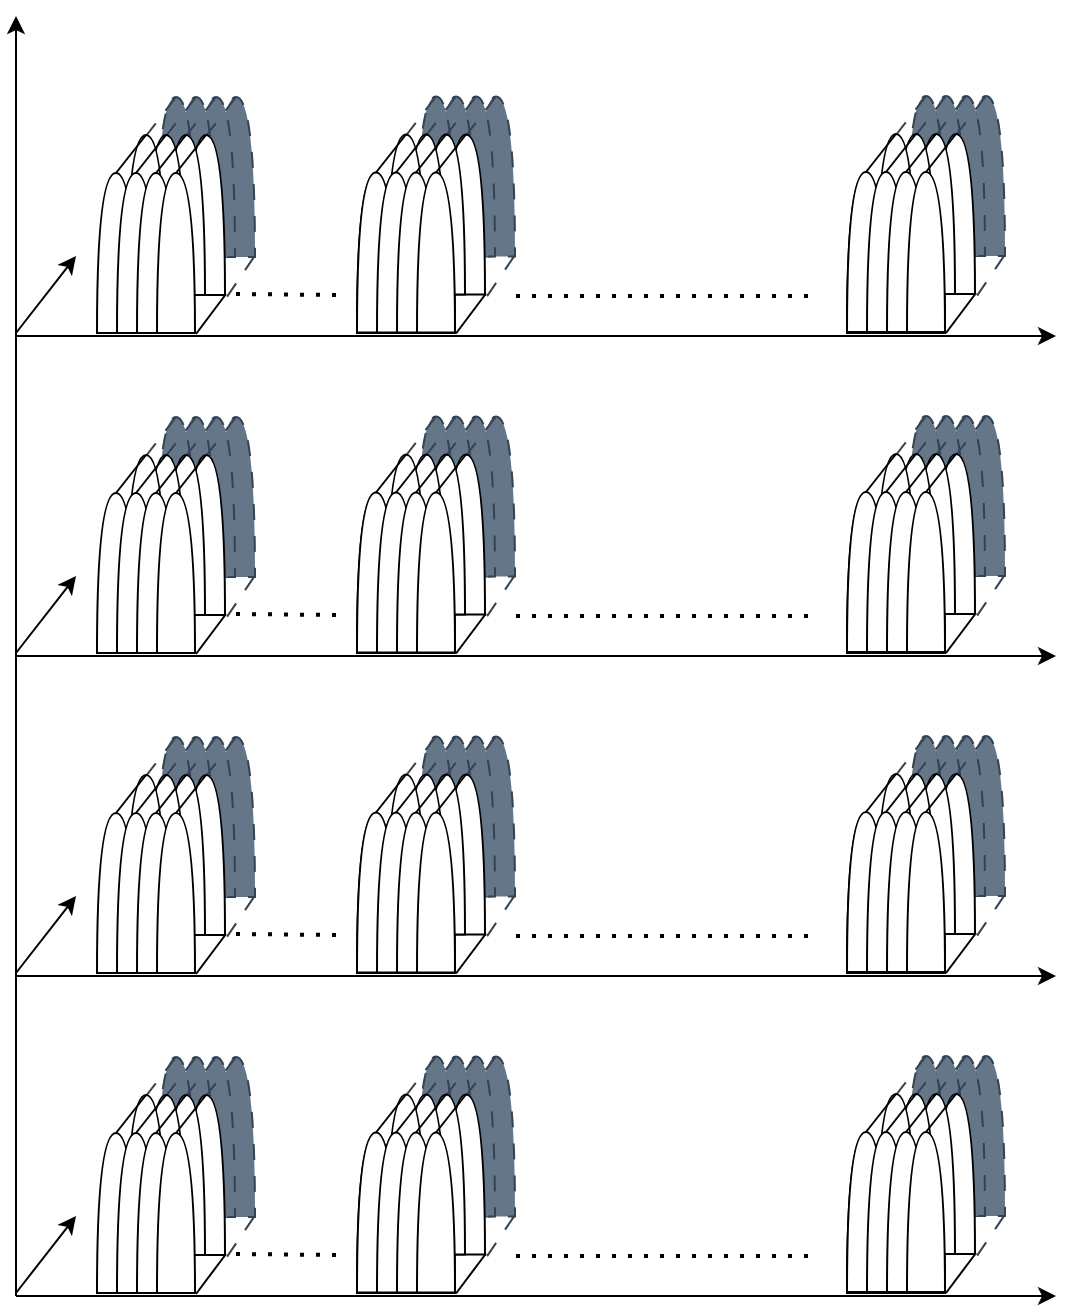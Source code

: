 <mxfile version="22.0.2" type="device">
  <diagram name="Page-1" id="gCEbrgKd8h_KMH39aeVV">
    <mxGraphModel dx="672" dy="662" grid="1" gridSize="10" guides="1" tooltips="1" connect="1" arrows="1" fold="1" page="1" pageScale="1" pageWidth="827" pageHeight="1169" math="0" shadow="0">
      <root>
        <mxCell id="0" />
        <mxCell id="1" parent="0" />
        <mxCell id="RutTHSJl229O0MzhaNBL-80" value="" style="shape=or;whiteSpace=wrap;html=1;rotation=-90;dashed=1;dashPattern=8 8;fillColor=#647687;fontColor=#ffffff;strokeColor=#314354;" vertex="1" parent="1">
          <mxGeometry x="190" y="111" width="80" height="19" as="geometry" />
        </mxCell>
        <mxCell id="RutTHSJl229O0MzhaNBL-81" value="" style="shape=or;whiteSpace=wrap;html=1;rotation=-90;dashed=1;dashPattern=8 8;fillColor=#647687;fontColor=#ffffff;strokeColor=#314354;" vertex="1" parent="1">
          <mxGeometry x="180" y="111" width="80" height="19" as="geometry" />
        </mxCell>
        <mxCell id="RutTHSJl229O0MzhaNBL-82" value="" style="shape=or;whiteSpace=wrap;html=1;rotation=-90;dashed=1;dashPattern=8 8;fillColor=#647687;fontColor=#ffffff;strokeColor=#314354;" vertex="1" parent="1">
          <mxGeometry x="170" y="111" width="80" height="19" as="geometry" />
        </mxCell>
        <mxCell id="RutTHSJl229O0MzhaNBL-83" value="" style="shape=or;whiteSpace=wrap;html=1;rotation=-90;dashed=1;dashPattern=8 8;fillColor=#647687;fontColor=#ffffff;strokeColor=#314354;" vertex="1" parent="1">
          <mxGeometry x="160" y="111" width="80" height="19" as="geometry" />
        </mxCell>
        <mxCell id="RutTHSJl229O0MzhaNBL-84" value="" style="endArrow=none;html=1;rounded=0;entryX=1;entryY=0.5;entryDx=0;entryDy=0;entryPerimeter=0;exitX=1;exitY=0.5;exitDx=0;exitDy=0;exitPerimeter=0;dashed=1;dashPattern=8 8;fillColor=#647687;strokeColor=#314354;" edge="1" parent="1" target="RutTHSJl229O0MzhaNBL-83">
          <mxGeometry width="50" height="50" relative="1" as="geometry">
            <mxPoint x="185" y="100" as="sourcePoint" />
            <mxPoint x="195" y="80" as="targetPoint" />
          </mxGeometry>
        </mxCell>
        <mxCell id="RutTHSJl229O0MzhaNBL-85" value="" style="endArrow=none;html=1;rounded=0;entryX=1;entryY=0.5;entryDx=0;entryDy=0;entryPerimeter=0;exitX=1;exitY=0.5;exitDx=0;exitDy=0;exitPerimeter=0;dashed=1;dashPattern=8 8;fillColor=#647687;strokeColor=#314354;" edge="1" parent="1" target="RutTHSJl229O0MzhaNBL-82">
          <mxGeometry width="50" height="50" relative="1" as="geometry">
            <mxPoint x="195" y="100" as="sourcePoint" />
            <mxPoint x="212.5" y="92" as="targetPoint" />
          </mxGeometry>
        </mxCell>
        <mxCell id="RutTHSJl229O0MzhaNBL-86" value="" style="endArrow=none;html=1;rounded=0;entryX=1;entryY=0.5;entryDx=0;entryDy=0;entryPerimeter=0;exitX=1;exitY=0.5;exitDx=0;exitDy=0;exitPerimeter=0;dashed=1;dashPattern=8 8;fillColor=#647687;strokeColor=#314354;" edge="1" parent="1" target="RutTHSJl229O0MzhaNBL-81">
          <mxGeometry width="50" height="50" relative="1" as="geometry">
            <mxPoint x="205" y="100" as="sourcePoint" />
            <mxPoint x="220" y="101" as="targetPoint" />
          </mxGeometry>
        </mxCell>
        <mxCell id="RutTHSJl229O0MzhaNBL-87" value="" style="endArrow=none;html=1;rounded=0;entryX=1;entryY=0.5;entryDx=0;entryDy=0;entryPerimeter=0;exitX=1;exitY=0.5;exitDx=0;exitDy=0;exitPerimeter=0;dashed=1;dashPattern=8 8;fillColor=#647687;strokeColor=#314354;" edge="1" parent="1" target="RutTHSJl229O0MzhaNBL-80">
          <mxGeometry width="50" height="50" relative="1" as="geometry">
            <mxPoint x="215" y="100" as="sourcePoint" />
            <mxPoint x="230" y="111" as="targetPoint" />
          </mxGeometry>
        </mxCell>
        <mxCell id="RutTHSJl229O0MzhaNBL-66" value="" style="shape=or;whiteSpace=wrap;html=1;rotation=-90;" vertex="1" parent="1">
          <mxGeometry x="175" y="130" width="80" height="19" as="geometry" />
        </mxCell>
        <mxCell id="RutTHSJl229O0MzhaNBL-65" value="" style="shape=or;whiteSpace=wrap;html=1;rotation=-90;" vertex="1" parent="1">
          <mxGeometry x="165" y="130" width="80" height="19" as="geometry" />
        </mxCell>
        <mxCell id="RutTHSJl229O0MzhaNBL-64" value="" style="shape=or;whiteSpace=wrap;html=1;rotation=-90;" vertex="1" parent="1">
          <mxGeometry x="155" y="130" width="80" height="19" as="geometry" />
        </mxCell>
        <mxCell id="RutTHSJl229O0MzhaNBL-63" value="" style="shape=or;whiteSpace=wrap;html=1;rotation=-90;" vertex="1" parent="1">
          <mxGeometry x="145" y="130" width="80" height="19" as="geometry" />
        </mxCell>
        <mxCell id="RutTHSJl229O0MzhaNBL-1" value="" style="endArrow=classic;html=1;rounded=0;" edge="1" parent="1">
          <mxGeometry width="50" height="50" relative="1" as="geometry">
            <mxPoint x="120" y="680" as="sourcePoint" />
            <mxPoint x="120" y="40" as="targetPoint" />
          </mxGeometry>
        </mxCell>
        <mxCell id="RutTHSJl229O0MzhaNBL-2" value="" style="endArrow=classic;html=1;rounded=0;" edge="1" parent="1">
          <mxGeometry width="50" height="50" relative="1" as="geometry">
            <mxPoint x="120" y="680" as="sourcePoint" />
            <mxPoint x="640" y="680" as="targetPoint" />
          </mxGeometry>
        </mxCell>
        <mxCell id="RutTHSJl229O0MzhaNBL-3" value="" style="endArrow=classic;html=1;rounded=0;" edge="1" parent="1">
          <mxGeometry width="50" height="50" relative="1" as="geometry">
            <mxPoint x="120" y="520" as="sourcePoint" />
            <mxPoint x="640" y="520" as="targetPoint" />
          </mxGeometry>
        </mxCell>
        <mxCell id="RutTHSJl229O0MzhaNBL-4" value="" style="endArrow=classic;html=1;rounded=0;" edge="1" parent="1">
          <mxGeometry width="50" height="50" relative="1" as="geometry">
            <mxPoint x="120" y="360" as="sourcePoint" />
            <mxPoint x="640" y="360" as="targetPoint" />
          </mxGeometry>
        </mxCell>
        <mxCell id="RutTHSJl229O0MzhaNBL-5" value="" style="endArrow=classic;html=1;rounded=0;" edge="1" parent="1">
          <mxGeometry width="50" height="50" relative="1" as="geometry">
            <mxPoint x="120" y="200" as="sourcePoint" />
            <mxPoint x="640" y="200" as="targetPoint" />
          </mxGeometry>
        </mxCell>
        <mxCell id="RutTHSJl229O0MzhaNBL-6" value="" style="shape=or;whiteSpace=wrap;html=1;rotation=-90;" vertex="1" parent="1">
          <mxGeometry x="130" y="149" width="80" height="19" as="geometry" />
        </mxCell>
        <mxCell id="RutTHSJl229O0MzhaNBL-7" value="" style="shape=or;whiteSpace=wrap;html=1;rotation=-90;" vertex="1" parent="1">
          <mxGeometry x="140" y="149" width="80" height="19" as="geometry" />
        </mxCell>
        <mxCell id="RutTHSJl229O0MzhaNBL-9" value="" style="shape=or;whiteSpace=wrap;html=1;rotation=-90;" vertex="1" parent="1">
          <mxGeometry x="150" y="149" width="80" height="19" as="geometry" />
        </mxCell>
        <mxCell id="RutTHSJl229O0MzhaNBL-10" value="" style="shape=or;whiteSpace=wrap;html=1;rotation=-90;" vertex="1" parent="1">
          <mxGeometry x="160" y="149" width="80" height="19" as="geometry" />
        </mxCell>
        <mxCell id="RutTHSJl229O0MzhaNBL-11" value="" style="endArrow=none;dashed=1;html=1;dashPattern=1 3;strokeWidth=2;rounded=0;" edge="1" parent="1">
          <mxGeometry width="50" height="50" relative="1" as="geometry">
            <mxPoint x="230" y="179" as="sourcePoint" />
            <mxPoint x="280" y="179.5" as="targetPoint" />
          </mxGeometry>
        </mxCell>
        <mxCell id="RutTHSJl229O0MzhaNBL-12" value="" style="shape=or;whiteSpace=wrap;html=1;rotation=-90;" vertex="1" parent="1">
          <mxGeometry x="260" y="149" width="80" height="19" as="geometry" />
        </mxCell>
        <mxCell id="RutTHSJl229O0MzhaNBL-13" value="" style="shape=or;whiteSpace=wrap;html=1;rotation=-90;" vertex="1" parent="1">
          <mxGeometry x="270" y="149" width="80" height="19" as="geometry" />
        </mxCell>
        <mxCell id="RutTHSJl229O0MzhaNBL-14" value="" style="shape=or;whiteSpace=wrap;html=1;rotation=-90;" vertex="1" parent="1">
          <mxGeometry x="280" y="149" width="80" height="19" as="geometry" />
        </mxCell>
        <mxCell id="RutTHSJl229O0MzhaNBL-15" value="" style="shape=or;whiteSpace=wrap;html=1;rotation=-90;" vertex="1" parent="1">
          <mxGeometry x="290" y="149" width="80" height="19" as="geometry" />
        </mxCell>
        <mxCell id="RutTHSJl229O0MzhaNBL-16" value="" style="shape=or;whiteSpace=wrap;html=1;rotation=-90;" vertex="1" parent="1">
          <mxGeometry x="505" y="149" width="80" height="19" as="geometry" />
        </mxCell>
        <mxCell id="RutTHSJl229O0MzhaNBL-17" value="" style="shape=or;whiteSpace=wrap;html=1;rotation=-90;" vertex="1" parent="1">
          <mxGeometry x="515" y="149" width="80" height="19" as="geometry" />
        </mxCell>
        <mxCell id="RutTHSJl229O0MzhaNBL-18" value="" style="shape=or;whiteSpace=wrap;html=1;rotation=-90;" vertex="1" parent="1">
          <mxGeometry x="525" y="149" width="80" height="19" as="geometry" />
        </mxCell>
        <mxCell id="RutTHSJl229O0MzhaNBL-19" value="" style="shape=or;whiteSpace=wrap;html=1;rotation=-90;" vertex="1" parent="1">
          <mxGeometry x="535" y="149" width="80" height="19" as="geometry" />
        </mxCell>
        <mxCell id="RutTHSJl229O0MzhaNBL-20" value="" style="endArrow=none;dashed=1;html=1;dashPattern=1 3;strokeWidth=2;rounded=0;" edge="1" parent="1">
          <mxGeometry width="50" height="50" relative="1" as="geometry">
            <mxPoint x="370" y="180" as="sourcePoint" />
            <mxPoint x="520" y="180" as="targetPoint" />
          </mxGeometry>
        </mxCell>
        <mxCell id="RutTHSJl229O0MzhaNBL-70" value="" style="endArrow=none;html=1;rounded=0;" edge="1" parent="1">
          <mxGeometry width="50" height="50" relative="1" as="geometry">
            <mxPoint x="210" y="199" as="sourcePoint" />
            <mxPoint x="225" y="179" as="targetPoint" />
          </mxGeometry>
        </mxCell>
        <mxCell id="RutTHSJl229O0MzhaNBL-71" value="" style="endArrow=none;html=1;rounded=0;entryX=1;entryY=0.5;entryDx=0;entryDy=0;entryPerimeter=0;exitX=1;exitY=0.5;exitDx=0;exitDy=0;exitPerimeter=0;" edge="1" parent="1" source="RutTHSJl229O0MzhaNBL-6" target="RutTHSJl229O0MzhaNBL-63">
          <mxGeometry width="50" height="50" relative="1" as="geometry">
            <mxPoint x="130" y="149" as="sourcePoint" />
            <mxPoint x="180" y="99" as="targetPoint" />
          </mxGeometry>
        </mxCell>
        <mxCell id="RutTHSJl229O0MzhaNBL-72" value="" style="endArrow=none;html=1;rounded=0;entryX=1;entryY=0.5;entryDx=0;entryDy=0;entryPerimeter=0;exitX=1;exitY=0.5;exitDx=0;exitDy=0;exitPerimeter=0;" edge="1" parent="1" source="RutTHSJl229O0MzhaNBL-7" target="RutTHSJl229O0MzhaNBL-64">
          <mxGeometry width="50" height="50" relative="1" as="geometry">
            <mxPoint x="182.5" y="130" as="sourcePoint" />
            <mxPoint x="197.5" y="111" as="targetPoint" />
          </mxGeometry>
        </mxCell>
        <mxCell id="RutTHSJl229O0MzhaNBL-73" value="" style="endArrow=none;html=1;rounded=0;entryX=1;entryY=0.5;entryDx=0;entryDy=0;entryPerimeter=0;exitX=1;exitY=0.5;exitDx=0;exitDy=0;exitPerimeter=0;" edge="1" parent="1" source="RutTHSJl229O0MzhaNBL-9" target="RutTHSJl229O0MzhaNBL-65">
          <mxGeometry width="50" height="50" relative="1" as="geometry">
            <mxPoint x="190" y="139" as="sourcePoint" />
            <mxPoint x="205" y="120" as="targetPoint" />
          </mxGeometry>
        </mxCell>
        <mxCell id="RutTHSJl229O0MzhaNBL-74" value="" style="endArrow=none;html=1;rounded=0;entryX=1;entryY=0.5;entryDx=0;entryDy=0;entryPerimeter=0;exitX=1;exitY=0.5;exitDx=0;exitDy=0;exitPerimeter=0;" edge="1" parent="1" source="RutTHSJl229O0MzhaNBL-10" target="RutTHSJl229O0MzhaNBL-66">
          <mxGeometry width="50" height="50" relative="1" as="geometry">
            <mxPoint x="200" y="149" as="sourcePoint" />
            <mxPoint x="215" y="130" as="targetPoint" />
          </mxGeometry>
        </mxCell>
        <mxCell id="RutTHSJl229O0MzhaNBL-88" value="" style="endArrow=none;html=1;rounded=0;exitX=-0.01;exitY=1.056;exitDx=0;exitDy=0;exitPerimeter=0;dashed=1;fillColor=#647687;strokeColor=#314354;dashPattern=8 8;" edge="1" parent="1" source="RutTHSJl229O0MzhaNBL-66">
          <mxGeometry width="50" height="50" relative="1" as="geometry">
            <mxPoint x="220" y="209" as="sourcePoint" />
            <mxPoint x="240" y="159" as="targetPoint" />
          </mxGeometry>
        </mxCell>
        <mxCell id="RutTHSJl229O0MzhaNBL-188" value="" style="shape=or;whiteSpace=wrap;html=1;rotation=-90;dashed=1;dashPattern=8 8;fillColor=#647687;fontColor=#ffffff;strokeColor=#314354;" vertex="1" parent="1">
          <mxGeometry x="320" y="110.75" width="80" height="19" as="geometry" />
        </mxCell>
        <mxCell id="RutTHSJl229O0MzhaNBL-189" value="" style="shape=or;whiteSpace=wrap;html=1;rotation=-90;dashed=1;dashPattern=8 8;fillColor=#647687;fontColor=#ffffff;strokeColor=#314354;" vertex="1" parent="1">
          <mxGeometry x="310" y="110.75" width="80" height="19" as="geometry" />
        </mxCell>
        <mxCell id="RutTHSJl229O0MzhaNBL-190" value="" style="shape=or;whiteSpace=wrap;html=1;rotation=-90;dashed=1;dashPattern=8 8;fillColor=#647687;fontColor=#ffffff;strokeColor=#314354;" vertex="1" parent="1">
          <mxGeometry x="300" y="110.75" width="80" height="19" as="geometry" />
        </mxCell>
        <mxCell id="RutTHSJl229O0MzhaNBL-191" value="" style="shape=or;whiteSpace=wrap;html=1;rotation=-90;dashed=1;dashPattern=8 8;fillColor=#647687;fontColor=#ffffff;strokeColor=#314354;" vertex="1" parent="1">
          <mxGeometry x="290" y="110.75" width="80" height="19" as="geometry" />
        </mxCell>
        <mxCell id="RutTHSJl229O0MzhaNBL-192" value="" style="endArrow=none;html=1;rounded=0;entryX=1;entryY=0.5;entryDx=0;entryDy=0;entryPerimeter=0;exitX=1;exitY=0.5;exitDx=0;exitDy=0;exitPerimeter=0;dashed=1;dashPattern=8 8;fillColor=#647687;strokeColor=#314354;" edge="1" parent="1" target="RutTHSJl229O0MzhaNBL-191">
          <mxGeometry width="50" height="50" relative="1" as="geometry">
            <mxPoint x="315" y="99.75" as="sourcePoint" />
            <mxPoint x="325" y="79.75" as="targetPoint" />
          </mxGeometry>
        </mxCell>
        <mxCell id="RutTHSJl229O0MzhaNBL-193" value="" style="endArrow=none;html=1;rounded=0;entryX=1;entryY=0.5;entryDx=0;entryDy=0;entryPerimeter=0;exitX=1;exitY=0.5;exitDx=0;exitDy=0;exitPerimeter=0;dashed=1;dashPattern=8 8;fillColor=#647687;strokeColor=#314354;" edge="1" parent="1" target="RutTHSJl229O0MzhaNBL-190">
          <mxGeometry width="50" height="50" relative="1" as="geometry">
            <mxPoint x="325" y="99.75" as="sourcePoint" />
            <mxPoint x="342.5" y="91.75" as="targetPoint" />
          </mxGeometry>
        </mxCell>
        <mxCell id="RutTHSJl229O0MzhaNBL-194" value="" style="endArrow=none;html=1;rounded=0;entryX=1;entryY=0.5;entryDx=0;entryDy=0;entryPerimeter=0;exitX=1;exitY=0.5;exitDx=0;exitDy=0;exitPerimeter=0;dashed=1;dashPattern=8 8;fillColor=#647687;strokeColor=#314354;" edge="1" parent="1" target="RutTHSJl229O0MzhaNBL-189">
          <mxGeometry width="50" height="50" relative="1" as="geometry">
            <mxPoint x="335" y="99.75" as="sourcePoint" />
            <mxPoint x="350" y="100.75" as="targetPoint" />
          </mxGeometry>
        </mxCell>
        <mxCell id="RutTHSJl229O0MzhaNBL-195" value="" style="endArrow=none;html=1;rounded=0;entryX=1;entryY=0.5;entryDx=0;entryDy=0;entryPerimeter=0;exitX=1;exitY=0.5;exitDx=0;exitDy=0;exitPerimeter=0;dashed=1;dashPattern=8 8;fillColor=#647687;strokeColor=#314354;" edge="1" parent="1" target="RutTHSJl229O0MzhaNBL-188">
          <mxGeometry width="50" height="50" relative="1" as="geometry">
            <mxPoint x="345" y="99.75" as="sourcePoint" />
            <mxPoint x="360" y="110.75" as="targetPoint" />
          </mxGeometry>
        </mxCell>
        <mxCell id="RutTHSJl229O0MzhaNBL-196" value="" style="shape=or;whiteSpace=wrap;html=1;rotation=-90;" vertex="1" parent="1">
          <mxGeometry x="305" y="129.75" width="80" height="19" as="geometry" />
        </mxCell>
        <mxCell id="RutTHSJl229O0MzhaNBL-197" value="" style="shape=or;whiteSpace=wrap;html=1;rotation=-90;" vertex="1" parent="1">
          <mxGeometry x="295" y="129.75" width="80" height="19" as="geometry" />
        </mxCell>
        <mxCell id="RutTHSJl229O0MzhaNBL-198" value="" style="shape=or;whiteSpace=wrap;html=1;rotation=-90;" vertex="1" parent="1">
          <mxGeometry x="285" y="129.75" width="80" height="19" as="geometry" />
        </mxCell>
        <mxCell id="RutTHSJl229O0MzhaNBL-199" value="" style="shape=or;whiteSpace=wrap;html=1;rotation=-90;" vertex="1" parent="1">
          <mxGeometry x="275" y="129.75" width="80" height="19" as="geometry" />
        </mxCell>
        <mxCell id="RutTHSJl229O0MzhaNBL-200" value="" style="shape=or;whiteSpace=wrap;html=1;rotation=-90;" vertex="1" parent="1">
          <mxGeometry x="260" y="148.75" width="80" height="19" as="geometry" />
        </mxCell>
        <mxCell id="RutTHSJl229O0MzhaNBL-201" value="" style="shape=or;whiteSpace=wrap;html=1;rotation=-90;" vertex="1" parent="1">
          <mxGeometry x="270" y="148.75" width="80" height="19" as="geometry" />
        </mxCell>
        <mxCell id="RutTHSJl229O0MzhaNBL-202" value="" style="shape=or;whiteSpace=wrap;html=1;rotation=-90;" vertex="1" parent="1">
          <mxGeometry x="280" y="148.75" width="80" height="19" as="geometry" />
        </mxCell>
        <mxCell id="RutTHSJl229O0MzhaNBL-203" value="" style="shape=or;whiteSpace=wrap;html=1;rotation=-90;" vertex="1" parent="1">
          <mxGeometry x="290" y="148.75" width="80" height="19" as="geometry" />
        </mxCell>
        <mxCell id="RutTHSJl229O0MzhaNBL-204" value="" style="endArrow=none;html=1;rounded=0;" edge="1" parent="1">
          <mxGeometry width="50" height="50" relative="1" as="geometry">
            <mxPoint x="340" y="198.75" as="sourcePoint" />
            <mxPoint x="355" y="178.75" as="targetPoint" />
          </mxGeometry>
        </mxCell>
        <mxCell id="RutTHSJl229O0MzhaNBL-205" value="" style="endArrow=none;html=1;rounded=0;entryX=1;entryY=0.5;entryDx=0;entryDy=0;entryPerimeter=0;exitX=1;exitY=0.5;exitDx=0;exitDy=0;exitPerimeter=0;" edge="1" parent="1" source="RutTHSJl229O0MzhaNBL-200" target="RutTHSJl229O0MzhaNBL-199">
          <mxGeometry width="50" height="50" relative="1" as="geometry">
            <mxPoint x="260" y="148.75" as="sourcePoint" />
            <mxPoint x="310" y="98.75" as="targetPoint" />
          </mxGeometry>
        </mxCell>
        <mxCell id="RutTHSJl229O0MzhaNBL-206" value="" style="endArrow=none;html=1;rounded=0;entryX=1;entryY=0.5;entryDx=0;entryDy=0;entryPerimeter=0;exitX=1;exitY=0.5;exitDx=0;exitDy=0;exitPerimeter=0;" edge="1" parent="1" source="RutTHSJl229O0MzhaNBL-201" target="RutTHSJl229O0MzhaNBL-198">
          <mxGeometry width="50" height="50" relative="1" as="geometry">
            <mxPoint x="312.5" y="129.75" as="sourcePoint" />
            <mxPoint x="327.5" y="110.75" as="targetPoint" />
          </mxGeometry>
        </mxCell>
        <mxCell id="RutTHSJl229O0MzhaNBL-207" value="" style="endArrow=none;html=1;rounded=0;entryX=1;entryY=0.5;entryDx=0;entryDy=0;entryPerimeter=0;exitX=1;exitY=0.5;exitDx=0;exitDy=0;exitPerimeter=0;" edge="1" parent="1" source="RutTHSJl229O0MzhaNBL-202" target="RutTHSJl229O0MzhaNBL-197">
          <mxGeometry width="50" height="50" relative="1" as="geometry">
            <mxPoint x="320" y="138.75" as="sourcePoint" />
            <mxPoint x="335" y="119.75" as="targetPoint" />
          </mxGeometry>
        </mxCell>
        <mxCell id="RutTHSJl229O0MzhaNBL-208" value="" style="endArrow=none;html=1;rounded=0;entryX=1;entryY=0.5;entryDx=0;entryDy=0;entryPerimeter=0;exitX=1;exitY=0.5;exitDx=0;exitDy=0;exitPerimeter=0;" edge="1" parent="1" source="RutTHSJl229O0MzhaNBL-203" target="RutTHSJl229O0MzhaNBL-196">
          <mxGeometry width="50" height="50" relative="1" as="geometry">
            <mxPoint x="330" y="148.75" as="sourcePoint" />
            <mxPoint x="345" y="129.75" as="targetPoint" />
          </mxGeometry>
        </mxCell>
        <mxCell id="RutTHSJl229O0MzhaNBL-209" value="" style="endArrow=none;html=1;rounded=0;exitX=-0.01;exitY=1.056;exitDx=0;exitDy=0;exitPerimeter=0;dashed=1;fillColor=#647687;strokeColor=#314354;dashPattern=8 8;" edge="1" parent="1" source="RutTHSJl229O0MzhaNBL-196">
          <mxGeometry width="50" height="50" relative="1" as="geometry">
            <mxPoint x="350" y="208.75" as="sourcePoint" />
            <mxPoint x="370" y="158.75" as="targetPoint" />
          </mxGeometry>
        </mxCell>
        <mxCell id="RutTHSJl229O0MzhaNBL-210" value="" style="shape=or;whiteSpace=wrap;html=1;rotation=-90;dashed=1;dashPattern=8 8;fillColor=#647687;fontColor=#ffffff;strokeColor=#314354;" vertex="1" parent="1">
          <mxGeometry x="565" y="110.5" width="80" height="19" as="geometry" />
        </mxCell>
        <mxCell id="RutTHSJl229O0MzhaNBL-211" value="" style="shape=or;whiteSpace=wrap;html=1;rotation=-90;dashed=1;dashPattern=8 8;fillColor=#647687;fontColor=#ffffff;strokeColor=#314354;" vertex="1" parent="1">
          <mxGeometry x="555" y="110.5" width="80" height="19" as="geometry" />
        </mxCell>
        <mxCell id="RutTHSJl229O0MzhaNBL-212" value="" style="shape=or;whiteSpace=wrap;html=1;rotation=-90;dashed=1;dashPattern=8 8;fillColor=#647687;fontColor=#ffffff;strokeColor=#314354;" vertex="1" parent="1">
          <mxGeometry x="545" y="110.5" width="80" height="19" as="geometry" />
        </mxCell>
        <mxCell id="RutTHSJl229O0MzhaNBL-213" value="" style="shape=or;whiteSpace=wrap;html=1;rotation=-90;dashed=1;dashPattern=8 8;fillColor=#647687;fontColor=#ffffff;strokeColor=#314354;" vertex="1" parent="1">
          <mxGeometry x="535" y="110.5" width="80" height="19" as="geometry" />
        </mxCell>
        <mxCell id="RutTHSJl229O0MzhaNBL-214" value="" style="endArrow=none;html=1;rounded=0;entryX=1;entryY=0.5;entryDx=0;entryDy=0;entryPerimeter=0;exitX=1;exitY=0.5;exitDx=0;exitDy=0;exitPerimeter=0;dashed=1;dashPattern=8 8;fillColor=#647687;strokeColor=#314354;" edge="1" parent="1" target="RutTHSJl229O0MzhaNBL-213">
          <mxGeometry width="50" height="50" relative="1" as="geometry">
            <mxPoint x="560" y="99.5" as="sourcePoint" />
            <mxPoint x="570" y="79.5" as="targetPoint" />
          </mxGeometry>
        </mxCell>
        <mxCell id="RutTHSJl229O0MzhaNBL-215" value="" style="endArrow=none;html=1;rounded=0;entryX=1;entryY=0.5;entryDx=0;entryDy=0;entryPerimeter=0;exitX=1;exitY=0.5;exitDx=0;exitDy=0;exitPerimeter=0;dashed=1;dashPattern=8 8;fillColor=#647687;strokeColor=#314354;" edge="1" parent="1" target="RutTHSJl229O0MzhaNBL-212">
          <mxGeometry width="50" height="50" relative="1" as="geometry">
            <mxPoint x="570" y="99.5" as="sourcePoint" />
            <mxPoint x="587.5" y="91.5" as="targetPoint" />
          </mxGeometry>
        </mxCell>
        <mxCell id="RutTHSJl229O0MzhaNBL-216" value="" style="endArrow=none;html=1;rounded=0;entryX=1;entryY=0.5;entryDx=0;entryDy=0;entryPerimeter=0;exitX=1;exitY=0.5;exitDx=0;exitDy=0;exitPerimeter=0;dashed=1;dashPattern=8 8;fillColor=#647687;strokeColor=#314354;" edge="1" parent="1" target="RutTHSJl229O0MzhaNBL-211">
          <mxGeometry width="50" height="50" relative="1" as="geometry">
            <mxPoint x="580" y="99.5" as="sourcePoint" />
            <mxPoint x="595" y="100.5" as="targetPoint" />
          </mxGeometry>
        </mxCell>
        <mxCell id="RutTHSJl229O0MzhaNBL-217" value="" style="endArrow=none;html=1;rounded=0;entryX=1;entryY=0.5;entryDx=0;entryDy=0;entryPerimeter=0;exitX=1;exitY=0.5;exitDx=0;exitDy=0;exitPerimeter=0;dashed=1;dashPattern=8 8;fillColor=#647687;strokeColor=#314354;" edge="1" parent="1" target="RutTHSJl229O0MzhaNBL-210">
          <mxGeometry width="50" height="50" relative="1" as="geometry">
            <mxPoint x="590" y="99.5" as="sourcePoint" />
            <mxPoint x="605" y="110.5" as="targetPoint" />
          </mxGeometry>
        </mxCell>
        <mxCell id="RutTHSJl229O0MzhaNBL-218" value="" style="shape=or;whiteSpace=wrap;html=1;rotation=-90;" vertex="1" parent="1">
          <mxGeometry x="550" y="129.5" width="80" height="19" as="geometry" />
        </mxCell>
        <mxCell id="RutTHSJl229O0MzhaNBL-219" value="" style="shape=or;whiteSpace=wrap;html=1;rotation=-90;" vertex="1" parent="1">
          <mxGeometry x="540" y="129.5" width="80" height="19" as="geometry" />
        </mxCell>
        <mxCell id="RutTHSJl229O0MzhaNBL-220" value="" style="shape=or;whiteSpace=wrap;html=1;rotation=-90;" vertex="1" parent="1">
          <mxGeometry x="530" y="129.5" width="80" height="19" as="geometry" />
        </mxCell>
        <mxCell id="RutTHSJl229O0MzhaNBL-221" value="" style="shape=or;whiteSpace=wrap;html=1;rotation=-90;" vertex="1" parent="1">
          <mxGeometry x="520" y="129.5" width="80" height="19" as="geometry" />
        </mxCell>
        <mxCell id="RutTHSJl229O0MzhaNBL-222" value="" style="shape=or;whiteSpace=wrap;html=1;rotation=-90;" vertex="1" parent="1">
          <mxGeometry x="505" y="148.5" width="80" height="19" as="geometry" />
        </mxCell>
        <mxCell id="RutTHSJl229O0MzhaNBL-223" value="" style="shape=or;whiteSpace=wrap;html=1;rotation=-90;" vertex="1" parent="1">
          <mxGeometry x="515" y="148.5" width="80" height="19" as="geometry" />
        </mxCell>
        <mxCell id="RutTHSJl229O0MzhaNBL-224" value="" style="shape=or;whiteSpace=wrap;html=1;rotation=-90;" vertex="1" parent="1">
          <mxGeometry x="525" y="148.5" width="80" height="19" as="geometry" />
        </mxCell>
        <mxCell id="RutTHSJl229O0MzhaNBL-225" value="" style="shape=or;whiteSpace=wrap;html=1;rotation=-90;" vertex="1" parent="1">
          <mxGeometry x="535" y="148.5" width="80" height="19" as="geometry" />
        </mxCell>
        <mxCell id="RutTHSJl229O0MzhaNBL-226" value="" style="endArrow=none;html=1;rounded=0;" edge="1" parent="1">
          <mxGeometry width="50" height="50" relative="1" as="geometry">
            <mxPoint x="585" y="198.5" as="sourcePoint" />
            <mxPoint x="600" y="178.5" as="targetPoint" />
          </mxGeometry>
        </mxCell>
        <mxCell id="RutTHSJl229O0MzhaNBL-227" value="" style="endArrow=none;html=1;rounded=0;entryX=1;entryY=0.5;entryDx=0;entryDy=0;entryPerimeter=0;exitX=1;exitY=0.5;exitDx=0;exitDy=0;exitPerimeter=0;" edge="1" parent="1" source="RutTHSJl229O0MzhaNBL-222" target="RutTHSJl229O0MzhaNBL-221">
          <mxGeometry width="50" height="50" relative="1" as="geometry">
            <mxPoint x="505" y="148.5" as="sourcePoint" />
            <mxPoint x="555" y="98.5" as="targetPoint" />
          </mxGeometry>
        </mxCell>
        <mxCell id="RutTHSJl229O0MzhaNBL-228" value="" style="endArrow=none;html=1;rounded=0;entryX=1;entryY=0.5;entryDx=0;entryDy=0;entryPerimeter=0;exitX=1;exitY=0.5;exitDx=0;exitDy=0;exitPerimeter=0;" edge="1" parent="1" source="RutTHSJl229O0MzhaNBL-223" target="RutTHSJl229O0MzhaNBL-220">
          <mxGeometry width="50" height="50" relative="1" as="geometry">
            <mxPoint x="557.5" y="129.5" as="sourcePoint" />
            <mxPoint x="572.5" y="110.5" as="targetPoint" />
          </mxGeometry>
        </mxCell>
        <mxCell id="RutTHSJl229O0MzhaNBL-229" value="" style="endArrow=none;html=1;rounded=0;entryX=1;entryY=0.5;entryDx=0;entryDy=0;entryPerimeter=0;exitX=1;exitY=0.5;exitDx=0;exitDy=0;exitPerimeter=0;" edge="1" parent="1" source="RutTHSJl229O0MzhaNBL-224" target="RutTHSJl229O0MzhaNBL-219">
          <mxGeometry width="50" height="50" relative="1" as="geometry">
            <mxPoint x="565" y="138.5" as="sourcePoint" />
            <mxPoint x="580" y="119.5" as="targetPoint" />
          </mxGeometry>
        </mxCell>
        <mxCell id="RutTHSJl229O0MzhaNBL-230" value="" style="endArrow=none;html=1;rounded=0;entryX=1;entryY=0.5;entryDx=0;entryDy=0;entryPerimeter=0;exitX=1;exitY=0.5;exitDx=0;exitDy=0;exitPerimeter=0;" edge="1" parent="1" source="RutTHSJl229O0MzhaNBL-225" target="RutTHSJl229O0MzhaNBL-218">
          <mxGeometry width="50" height="50" relative="1" as="geometry">
            <mxPoint x="575" y="148.5" as="sourcePoint" />
            <mxPoint x="590" y="129.5" as="targetPoint" />
          </mxGeometry>
        </mxCell>
        <mxCell id="RutTHSJl229O0MzhaNBL-231" value="" style="endArrow=none;html=1;rounded=0;exitX=-0.01;exitY=1.056;exitDx=0;exitDy=0;exitPerimeter=0;dashed=1;fillColor=#647687;strokeColor=#314354;dashPattern=8 8;" edge="1" parent="1" source="RutTHSJl229O0MzhaNBL-218">
          <mxGeometry width="50" height="50" relative="1" as="geometry">
            <mxPoint x="595" y="208.5" as="sourcePoint" />
            <mxPoint x="615" y="158.5" as="targetPoint" />
          </mxGeometry>
        </mxCell>
        <mxCell id="RutTHSJl229O0MzhaNBL-307" value="" style="endArrow=classic;html=1;rounded=0;" edge="1" parent="1">
          <mxGeometry width="50" height="50" relative="1" as="geometry">
            <mxPoint x="120" y="198.5" as="sourcePoint" />
            <mxPoint x="150" y="160" as="targetPoint" />
          </mxGeometry>
        </mxCell>
        <mxCell id="RutTHSJl229O0MzhaNBL-308" value="" style="endArrow=classic;html=1;rounded=0;" edge="1" parent="1">
          <mxGeometry width="50" height="50" relative="1" as="geometry">
            <mxPoint x="120" y="358.5" as="sourcePoint" />
            <mxPoint x="150" y="320" as="targetPoint" />
          </mxGeometry>
        </mxCell>
        <mxCell id="RutTHSJl229O0MzhaNBL-309" value="" style="endArrow=classic;html=1;rounded=0;" edge="1" parent="1">
          <mxGeometry width="50" height="50" relative="1" as="geometry">
            <mxPoint x="120" y="518.5" as="sourcePoint" />
            <mxPoint x="150" y="480" as="targetPoint" />
          </mxGeometry>
        </mxCell>
        <mxCell id="RutTHSJl229O0MzhaNBL-310" value="" style="endArrow=classic;html=1;rounded=0;" edge="1" parent="1">
          <mxGeometry width="50" height="50" relative="1" as="geometry">
            <mxPoint x="120" y="678.5" as="sourcePoint" />
            <mxPoint x="150" y="640" as="targetPoint" />
          </mxGeometry>
        </mxCell>
        <mxCell id="RutTHSJl229O0MzhaNBL-541" value="" style="shape=or;whiteSpace=wrap;html=1;rotation=-90;dashed=1;dashPattern=8 8;fillColor=#647687;fontColor=#ffffff;strokeColor=#314354;" vertex="1" parent="1">
          <mxGeometry x="190" y="271" width="80" height="19" as="geometry" />
        </mxCell>
        <mxCell id="RutTHSJl229O0MzhaNBL-542" value="" style="shape=or;whiteSpace=wrap;html=1;rotation=-90;dashed=1;dashPattern=8 8;fillColor=#647687;fontColor=#ffffff;strokeColor=#314354;" vertex="1" parent="1">
          <mxGeometry x="180" y="271" width="80" height="19" as="geometry" />
        </mxCell>
        <mxCell id="RutTHSJl229O0MzhaNBL-543" value="" style="shape=or;whiteSpace=wrap;html=1;rotation=-90;dashed=1;dashPattern=8 8;fillColor=#647687;fontColor=#ffffff;strokeColor=#314354;" vertex="1" parent="1">
          <mxGeometry x="170" y="271" width="80" height="19" as="geometry" />
        </mxCell>
        <mxCell id="RutTHSJl229O0MzhaNBL-544" value="" style="shape=or;whiteSpace=wrap;html=1;rotation=-90;dashed=1;dashPattern=8 8;fillColor=#647687;fontColor=#ffffff;strokeColor=#314354;" vertex="1" parent="1">
          <mxGeometry x="160" y="271" width="80" height="19" as="geometry" />
        </mxCell>
        <mxCell id="RutTHSJl229O0MzhaNBL-545" value="" style="endArrow=none;html=1;rounded=0;entryX=1;entryY=0.5;entryDx=0;entryDy=0;entryPerimeter=0;exitX=1;exitY=0.5;exitDx=0;exitDy=0;exitPerimeter=0;dashed=1;dashPattern=8 8;fillColor=#647687;strokeColor=#314354;" edge="1" parent="1" target="RutTHSJl229O0MzhaNBL-544">
          <mxGeometry width="50" height="50" relative="1" as="geometry">
            <mxPoint x="185" y="260" as="sourcePoint" />
            <mxPoint x="195" y="240" as="targetPoint" />
          </mxGeometry>
        </mxCell>
        <mxCell id="RutTHSJl229O0MzhaNBL-546" value="" style="endArrow=none;html=1;rounded=0;entryX=1;entryY=0.5;entryDx=0;entryDy=0;entryPerimeter=0;exitX=1;exitY=0.5;exitDx=0;exitDy=0;exitPerimeter=0;dashed=1;dashPattern=8 8;fillColor=#647687;strokeColor=#314354;" edge="1" parent="1" target="RutTHSJl229O0MzhaNBL-543">
          <mxGeometry width="50" height="50" relative="1" as="geometry">
            <mxPoint x="195" y="260" as="sourcePoint" />
            <mxPoint x="212.5" y="252" as="targetPoint" />
          </mxGeometry>
        </mxCell>
        <mxCell id="RutTHSJl229O0MzhaNBL-547" value="" style="endArrow=none;html=1;rounded=0;entryX=1;entryY=0.5;entryDx=0;entryDy=0;entryPerimeter=0;exitX=1;exitY=0.5;exitDx=0;exitDy=0;exitPerimeter=0;dashed=1;dashPattern=8 8;fillColor=#647687;strokeColor=#314354;" edge="1" parent="1" target="RutTHSJl229O0MzhaNBL-542">
          <mxGeometry width="50" height="50" relative="1" as="geometry">
            <mxPoint x="205" y="260" as="sourcePoint" />
            <mxPoint x="220" y="261" as="targetPoint" />
          </mxGeometry>
        </mxCell>
        <mxCell id="RutTHSJl229O0MzhaNBL-548" value="" style="endArrow=none;html=1;rounded=0;entryX=1;entryY=0.5;entryDx=0;entryDy=0;entryPerimeter=0;exitX=1;exitY=0.5;exitDx=0;exitDy=0;exitPerimeter=0;dashed=1;dashPattern=8 8;fillColor=#647687;strokeColor=#314354;" edge="1" parent="1" target="RutTHSJl229O0MzhaNBL-541">
          <mxGeometry width="50" height="50" relative="1" as="geometry">
            <mxPoint x="215" y="260" as="sourcePoint" />
            <mxPoint x="230" y="271" as="targetPoint" />
          </mxGeometry>
        </mxCell>
        <mxCell id="RutTHSJl229O0MzhaNBL-549" value="" style="shape=or;whiteSpace=wrap;html=1;rotation=-90;" vertex="1" parent="1">
          <mxGeometry x="175" y="290" width="80" height="19" as="geometry" />
        </mxCell>
        <mxCell id="RutTHSJl229O0MzhaNBL-550" value="" style="shape=or;whiteSpace=wrap;html=1;rotation=-90;" vertex="1" parent="1">
          <mxGeometry x="165" y="290" width="80" height="19" as="geometry" />
        </mxCell>
        <mxCell id="RutTHSJl229O0MzhaNBL-551" value="" style="shape=or;whiteSpace=wrap;html=1;rotation=-90;" vertex="1" parent="1">
          <mxGeometry x="155" y="290" width="80" height="19" as="geometry" />
        </mxCell>
        <mxCell id="RutTHSJl229O0MzhaNBL-552" value="" style="shape=or;whiteSpace=wrap;html=1;rotation=-90;" vertex="1" parent="1">
          <mxGeometry x="145" y="290" width="80" height="19" as="geometry" />
        </mxCell>
        <mxCell id="RutTHSJl229O0MzhaNBL-553" value="" style="shape=or;whiteSpace=wrap;html=1;rotation=-90;" vertex="1" parent="1">
          <mxGeometry x="130" y="309" width="80" height="19" as="geometry" />
        </mxCell>
        <mxCell id="RutTHSJl229O0MzhaNBL-554" value="" style="shape=or;whiteSpace=wrap;html=1;rotation=-90;" vertex="1" parent="1">
          <mxGeometry x="140" y="309" width="80" height="19" as="geometry" />
        </mxCell>
        <mxCell id="RutTHSJl229O0MzhaNBL-555" value="" style="shape=or;whiteSpace=wrap;html=1;rotation=-90;" vertex="1" parent="1">
          <mxGeometry x="150" y="309" width="80" height="19" as="geometry" />
        </mxCell>
        <mxCell id="RutTHSJl229O0MzhaNBL-556" value="" style="shape=or;whiteSpace=wrap;html=1;rotation=-90;" vertex="1" parent="1">
          <mxGeometry x="160" y="309" width="80" height="19" as="geometry" />
        </mxCell>
        <mxCell id="RutTHSJl229O0MzhaNBL-557" value="" style="endArrow=none;dashed=1;html=1;dashPattern=1 3;strokeWidth=2;rounded=0;" edge="1" parent="1">
          <mxGeometry width="50" height="50" relative="1" as="geometry">
            <mxPoint x="230" y="339" as="sourcePoint" />
            <mxPoint x="280" y="339.5" as="targetPoint" />
          </mxGeometry>
        </mxCell>
        <mxCell id="RutTHSJl229O0MzhaNBL-558" value="" style="shape=or;whiteSpace=wrap;html=1;rotation=-90;" vertex="1" parent="1">
          <mxGeometry x="260" y="309" width="80" height="19" as="geometry" />
        </mxCell>
        <mxCell id="RutTHSJl229O0MzhaNBL-559" value="" style="shape=or;whiteSpace=wrap;html=1;rotation=-90;" vertex="1" parent="1">
          <mxGeometry x="270" y="309" width="80" height="19" as="geometry" />
        </mxCell>
        <mxCell id="RutTHSJl229O0MzhaNBL-560" value="" style="shape=or;whiteSpace=wrap;html=1;rotation=-90;" vertex="1" parent="1">
          <mxGeometry x="280" y="309" width="80" height="19" as="geometry" />
        </mxCell>
        <mxCell id="RutTHSJl229O0MzhaNBL-561" value="" style="shape=or;whiteSpace=wrap;html=1;rotation=-90;" vertex="1" parent="1">
          <mxGeometry x="290" y="309" width="80" height="19" as="geometry" />
        </mxCell>
        <mxCell id="RutTHSJl229O0MzhaNBL-562" value="" style="shape=or;whiteSpace=wrap;html=1;rotation=-90;" vertex="1" parent="1">
          <mxGeometry x="505" y="309" width="80" height="19" as="geometry" />
        </mxCell>
        <mxCell id="RutTHSJl229O0MzhaNBL-563" value="" style="shape=or;whiteSpace=wrap;html=1;rotation=-90;" vertex="1" parent="1">
          <mxGeometry x="515" y="309" width="80" height="19" as="geometry" />
        </mxCell>
        <mxCell id="RutTHSJl229O0MzhaNBL-564" value="" style="shape=or;whiteSpace=wrap;html=1;rotation=-90;" vertex="1" parent="1">
          <mxGeometry x="525" y="309" width="80" height="19" as="geometry" />
        </mxCell>
        <mxCell id="RutTHSJl229O0MzhaNBL-565" value="" style="shape=or;whiteSpace=wrap;html=1;rotation=-90;" vertex="1" parent="1">
          <mxGeometry x="535" y="309" width="80" height="19" as="geometry" />
        </mxCell>
        <mxCell id="RutTHSJl229O0MzhaNBL-566" value="" style="endArrow=none;dashed=1;html=1;dashPattern=1 3;strokeWidth=2;rounded=0;" edge="1" parent="1">
          <mxGeometry width="50" height="50" relative="1" as="geometry">
            <mxPoint x="370" y="340" as="sourcePoint" />
            <mxPoint x="520" y="340" as="targetPoint" />
          </mxGeometry>
        </mxCell>
        <mxCell id="RutTHSJl229O0MzhaNBL-567" value="" style="endArrow=none;html=1;rounded=0;" edge="1" parent="1">
          <mxGeometry width="50" height="50" relative="1" as="geometry">
            <mxPoint x="210" y="359" as="sourcePoint" />
            <mxPoint x="225" y="339" as="targetPoint" />
          </mxGeometry>
        </mxCell>
        <mxCell id="RutTHSJl229O0MzhaNBL-568" value="" style="endArrow=none;html=1;rounded=0;entryX=1;entryY=0.5;entryDx=0;entryDy=0;entryPerimeter=0;exitX=1;exitY=0.5;exitDx=0;exitDy=0;exitPerimeter=0;" edge="1" parent="1" source="RutTHSJl229O0MzhaNBL-553" target="RutTHSJl229O0MzhaNBL-552">
          <mxGeometry width="50" height="50" relative="1" as="geometry">
            <mxPoint x="130" y="309" as="sourcePoint" />
            <mxPoint x="180" y="259" as="targetPoint" />
          </mxGeometry>
        </mxCell>
        <mxCell id="RutTHSJl229O0MzhaNBL-569" value="" style="endArrow=none;html=1;rounded=0;entryX=1;entryY=0.5;entryDx=0;entryDy=0;entryPerimeter=0;exitX=1;exitY=0.5;exitDx=0;exitDy=0;exitPerimeter=0;" edge="1" parent="1" source="RutTHSJl229O0MzhaNBL-554" target="RutTHSJl229O0MzhaNBL-551">
          <mxGeometry width="50" height="50" relative="1" as="geometry">
            <mxPoint x="182.5" y="290" as="sourcePoint" />
            <mxPoint x="197.5" y="271" as="targetPoint" />
          </mxGeometry>
        </mxCell>
        <mxCell id="RutTHSJl229O0MzhaNBL-570" value="" style="endArrow=none;html=1;rounded=0;entryX=1;entryY=0.5;entryDx=0;entryDy=0;entryPerimeter=0;exitX=1;exitY=0.5;exitDx=0;exitDy=0;exitPerimeter=0;" edge="1" parent="1" source="RutTHSJl229O0MzhaNBL-555" target="RutTHSJl229O0MzhaNBL-550">
          <mxGeometry width="50" height="50" relative="1" as="geometry">
            <mxPoint x="190" y="299" as="sourcePoint" />
            <mxPoint x="205" y="280" as="targetPoint" />
          </mxGeometry>
        </mxCell>
        <mxCell id="RutTHSJl229O0MzhaNBL-571" value="" style="endArrow=none;html=1;rounded=0;entryX=1;entryY=0.5;entryDx=0;entryDy=0;entryPerimeter=0;exitX=1;exitY=0.5;exitDx=0;exitDy=0;exitPerimeter=0;" edge="1" parent="1" source="RutTHSJl229O0MzhaNBL-556" target="RutTHSJl229O0MzhaNBL-549">
          <mxGeometry width="50" height="50" relative="1" as="geometry">
            <mxPoint x="200" y="309" as="sourcePoint" />
            <mxPoint x="215" y="290" as="targetPoint" />
          </mxGeometry>
        </mxCell>
        <mxCell id="RutTHSJl229O0MzhaNBL-572" value="" style="endArrow=none;html=1;rounded=0;exitX=-0.01;exitY=1.056;exitDx=0;exitDy=0;exitPerimeter=0;dashed=1;fillColor=#647687;strokeColor=#314354;dashPattern=8 8;" edge="1" parent="1" source="RutTHSJl229O0MzhaNBL-549">
          <mxGeometry width="50" height="50" relative="1" as="geometry">
            <mxPoint x="220" y="369" as="sourcePoint" />
            <mxPoint x="240" y="319" as="targetPoint" />
          </mxGeometry>
        </mxCell>
        <mxCell id="RutTHSJl229O0MzhaNBL-573" value="" style="shape=or;whiteSpace=wrap;html=1;rotation=-90;dashed=1;dashPattern=8 8;fillColor=#647687;fontColor=#ffffff;strokeColor=#314354;" vertex="1" parent="1">
          <mxGeometry x="320" y="270.75" width="80" height="19" as="geometry" />
        </mxCell>
        <mxCell id="RutTHSJl229O0MzhaNBL-574" value="" style="shape=or;whiteSpace=wrap;html=1;rotation=-90;dashed=1;dashPattern=8 8;fillColor=#647687;fontColor=#ffffff;strokeColor=#314354;" vertex="1" parent="1">
          <mxGeometry x="310" y="270.75" width="80" height="19" as="geometry" />
        </mxCell>
        <mxCell id="RutTHSJl229O0MzhaNBL-575" value="" style="shape=or;whiteSpace=wrap;html=1;rotation=-90;dashed=1;dashPattern=8 8;fillColor=#647687;fontColor=#ffffff;strokeColor=#314354;" vertex="1" parent="1">
          <mxGeometry x="300" y="270.75" width="80" height="19" as="geometry" />
        </mxCell>
        <mxCell id="RutTHSJl229O0MzhaNBL-576" value="" style="shape=or;whiteSpace=wrap;html=1;rotation=-90;dashed=1;dashPattern=8 8;fillColor=#647687;fontColor=#ffffff;strokeColor=#314354;" vertex="1" parent="1">
          <mxGeometry x="290" y="270.75" width="80" height="19" as="geometry" />
        </mxCell>
        <mxCell id="RutTHSJl229O0MzhaNBL-577" value="" style="endArrow=none;html=1;rounded=0;entryX=1;entryY=0.5;entryDx=0;entryDy=0;entryPerimeter=0;exitX=1;exitY=0.5;exitDx=0;exitDy=0;exitPerimeter=0;dashed=1;dashPattern=8 8;fillColor=#647687;strokeColor=#314354;" edge="1" parent="1" target="RutTHSJl229O0MzhaNBL-576">
          <mxGeometry width="50" height="50" relative="1" as="geometry">
            <mxPoint x="315" y="259.75" as="sourcePoint" />
            <mxPoint x="325" y="239.75" as="targetPoint" />
          </mxGeometry>
        </mxCell>
        <mxCell id="RutTHSJl229O0MzhaNBL-578" value="" style="endArrow=none;html=1;rounded=0;entryX=1;entryY=0.5;entryDx=0;entryDy=0;entryPerimeter=0;exitX=1;exitY=0.5;exitDx=0;exitDy=0;exitPerimeter=0;dashed=1;dashPattern=8 8;fillColor=#647687;strokeColor=#314354;" edge="1" parent="1" target="RutTHSJl229O0MzhaNBL-575">
          <mxGeometry width="50" height="50" relative="1" as="geometry">
            <mxPoint x="325" y="259.75" as="sourcePoint" />
            <mxPoint x="342.5" y="251.75" as="targetPoint" />
          </mxGeometry>
        </mxCell>
        <mxCell id="RutTHSJl229O0MzhaNBL-579" value="" style="endArrow=none;html=1;rounded=0;entryX=1;entryY=0.5;entryDx=0;entryDy=0;entryPerimeter=0;exitX=1;exitY=0.5;exitDx=0;exitDy=0;exitPerimeter=0;dashed=1;dashPattern=8 8;fillColor=#647687;strokeColor=#314354;" edge="1" parent="1" target="RutTHSJl229O0MzhaNBL-574">
          <mxGeometry width="50" height="50" relative="1" as="geometry">
            <mxPoint x="335" y="259.75" as="sourcePoint" />
            <mxPoint x="350" y="260.75" as="targetPoint" />
          </mxGeometry>
        </mxCell>
        <mxCell id="RutTHSJl229O0MzhaNBL-580" value="" style="endArrow=none;html=1;rounded=0;entryX=1;entryY=0.5;entryDx=0;entryDy=0;entryPerimeter=0;exitX=1;exitY=0.5;exitDx=0;exitDy=0;exitPerimeter=0;dashed=1;dashPattern=8 8;fillColor=#647687;strokeColor=#314354;" edge="1" parent="1" target="RutTHSJl229O0MzhaNBL-573">
          <mxGeometry width="50" height="50" relative="1" as="geometry">
            <mxPoint x="345" y="259.75" as="sourcePoint" />
            <mxPoint x="360" y="270.75" as="targetPoint" />
          </mxGeometry>
        </mxCell>
        <mxCell id="RutTHSJl229O0MzhaNBL-581" value="" style="shape=or;whiteSpace=wrap;html=1;rotation=-90;" vertex="1" parent="1">
          <mxGeometry x="305" y="289.75" width="80" height="19" as="geometry" />
        </mxCell>
        <mxCell id="RutTHSJl229O0MzhaNBL-582" value="" style="shape=or;whiteSpace=wrap;html=1;rotation=-90;" vertex="1" parent="1">
          <mxGeometry x="295" y="289.75" width="80" height="19" as="geometry" />
        </mxCell>
        <mxCell id="RutTHSJl229O0MzhaNBL-583" value="" style="shape=or;whiteSpace=wrap;html=1;rotation=-90;" vertex="1" parent="1">
          <mxGeometry x="285" y="289.75" width="80" height="19" as="geometry" />
        </mxCell>
        <mxCell id="RutTHSJl229O0MzhaNBL-584" value="" style="shape=or;whiteSpace=wrap;html=1;rotation=-90;" vertex="1" parent="1">
          <mxGeometry x="275" y="289.75" width="80" height="19" as="geometry" />
        </mxCell>
        <mxCell id="RutTHSJl229O0MzhaNBL-585" value="" style="shape=or;whiteSpace=wrap;html=1;rotation=-90;" vertex="1" parent="1">
          <mxGeometry x="260" y="308.75" width="80" height="19" as="geometry" />
        </mxCell>
        <mxCell id="RutTHSJl229O0MzhaNBL-586" value="" style="shape=or;whiteSpace=wrap;html=1;rotation=-90;" vertex="1" parent="1">
          <mxGeometry x="270" y="308.75" width="80" height="19" as="geometry" />
        </mxCell>
        <mxCell id="RutTHSJl229O0MzhaNBL-587" value="" style="shape=or;whiteSpace=wrap;html=1;rotation=-90;" vertex="1" parent="1">
          <mxGeometry x="280" y="308.75" width="80" height="19" as="geometry" />
        </mxCell>
        <mxCell id="RutTHSJl229O0MzhaNBL-588" value="" style="shape=or;whiteSpace=wrap;html=1;rotation=-90;" vertex="1" parent="1">
          <mxGeometry x="290" y="308.75" width="80" height="19" as="geometry" />
        </mxCell>
        <mxCell id="RutTHSJl229O0MzhaNBL-589" value="" style="endArrow=none;html=1;rounded=0;" edge="1" parent="1">
          <mxGeometry width="50" height="50" relative="1" as="geometry">
            <mxPoint x="340" y="358.75" as="sourcePoint" />
            <mxPoint x="355" y="338.75" as="targetPoint" />
          </mxGeometry>
        </mxCell>
        <mxCell id="RutTHSJl229O0MzhaNBL-590" value="" style="endArrow=none;html=1;rounded=0;entryX=1;entryY=0.5;entryDx=0;entryDy=0;entryPerimeter=0;exitX=1;exitY=0.5;exitDx=0;exitDy=0;exitPerimeter=0;" edge="1" parent="1" source="RutTHSJl229O0MzhaNBL-585" target="RutTHSJl229O0MzhaNBL-584">
          <mxGeometry width="50" height="50" relative="1" as="geometry">
            <mxPoint x="260" y="308.75" as="sourcePoint" />
            <mxPoint x="310" y="258.75" as="targetPoint" />
          </mxGeometry>
        </mxCell>
        <mxCell id="RutTHSJl229O0MzhaNBL-591" value="" style="endArrow=none;html=1;rounded=0;entryX=1;entryY=0.5;entryDx=0;entryDy=0;entryPerimeter=0;exitX=1;exitY=0.5;exitDx=0;exitDy=0;exitPerimeter=0;" edge="1" parent="1" source="RutTHSJl229O0MzhaNBL-586" target="RutTHSJl229O0MzhaNBL-583">
          <mxGeometry width="50" height="50" relative="1" as="geometry">
            <mxPoint x="312.5" y="289.75" as="sourcePoint" />
            <mxPoint x="327.5" y="270.75" as="targetPoint" />
          </mxGeometry>
        </mxCell>
        <mxCell id="RutTHSJl229O0MzhaNBL-592" value="" style="endArrow=none;html=1;rounded=0;entryX=1;entryY=0.5;entryDx=0;entryDy=0;entryPerimeter=0;exitX=1;exitY=0.5;exitDx=0;exitDy=0;exitPerimeter=0;" edge="1" parent="1" source="RutTHSJl229O0MzhaNBL-587" target="RutTHSJl229O0MzhaNBL-582">
          <mxGeometry width="50" height="50" relative="1" as="geometry">
            <mxPoint x="320" y="298.75" as="sourcePoint" />
            <mxPoint x="335" y="279.75" as="targetPoint" />
          </mxGeometry>
        </mxCell>
        <mxCell id="RutTHSJl229O0MzhaNBL-593" value="" style="endArrow=none;html=1;rounded=0;entryX=1;entryY=0.5;entryDx=0;entryDy=0;entryPerimeter=0;exitX=1;exitY=0.5;exitDx=0;exitDy=0;exitPerimeter=0;" edge="1" parent="1" source="RutTHSJl229O0MzhaNBL-588" target="RutTHSJl229O0MzhaNBL-581">
          <mxGeometry width="50" height="50" relative="1" as="geometry">
            <mxPoint x="330" y="308.75" as="sourcePoint" />
            <mxPoint x="345" y="289.75" as="targetPoint" />
          </mxGeometry>
        </mxCell>
        <mxCell id="RutTHSJl229O0MzhaNBL-594" value="" style="endArrow=none;html=1;rounded=0;exitX=-0.01;exitY=1.056;exitDx=0;exitDy=0;exitPerimeter=0;dashed=1;fillColor=#647687;strokeColor=#314354;dashPattern=8 8;" edge="1" parent="1" source="RutTHSJl229O0MzhaNBL-581">
          <mxGeometry width="50" height="50" relative="1" as="geometry">
            <mxPoint x="350" y="368.75" as="sourcePoint" />
            <mxPoint x="370" y="318.75" as="targetPoint" />
          </mxGeometry>
        </mxCell>
        <mxCell id="RutTHSJl229O0MzhaNBL-595" value="" style="shape=or;whiteSpace=wrap;html=1;rotation=-90;dashed=1;dashPattern=8 8;fillColor=#647687;fontColor=#ffffff;strokeColor=#314354;" vertex="1" parent="1">
          <mxGeometry x="565" y="270.5" width="80" height="19" as="geometry" />
        </mxCell>
        <mxCell id="RutTHSJl229O0MzhaNBL-596" value="" style="shape=or;whiteSpace=wrap;html=1;rotation=-90;dashed=1;dashPattern=8 8;fillColor=#647687;fontColor=#ffffff;strokeColor=#314354;" vertex="1" parent="1">
          <mxGeometry x="555" y="270.5" width="80" height="19" as="geometry" />
        </mxCell>
        <mxCell id="RutTHSJl229O0MzhaNBL-597" value="" style="shape=or;whiteSpace=wrap;html=1;rotation=-90;dashed=1;dashPattern=8 8;fillColor=#647687;fontColor=#ffffff;strokeColor=#314354;" vertex="1" parent="1">
          <mxGeometry x="545" y="270.5" width="80" height="19" as="geometry" />
        </mxCell>
        <mxCell id="RutTHSJl229O0MzhaNBL-598" value="" style="shape=or;whiteSpace=wrap;html=1;rotation=-90;dashed=1;dashPattern=8 8;fillColor=#647687;fontColor=#ffffff;strokeColor=#314354;" vertex="1" parent="1">
          <mxGeometry x="535" y="270.5" width="80" height="19" as="geometry" />
        </mxCell>
        <mxCell id="RutTHSJl229O0MzhaNBL-599" value="" style="endArrow=none;html=1;rounded=0;entryX=1;entryY=0.5;entryDx=0;entryDy=0;entryPerimeter=0;exitX=1;exitY=0.5;exitDx=0;exitDy=0;exitPerimeter=0;dashed=1;dashPattern=8 8;fillColor=#647687;strokeColor=#314354;" edge="1" parent="1" target="RutTHSJl229O0MzhaNBL-598">
          <mxGeometry width="50" height="50" relative="1" as="geometry">
            <mxPoint x="560" y="259.5" as="sourcePoint" />
            <mxPoint x="570" y="239.5" as="targetPoint" />
          </mxGeometry>
        </mxCell>
        <mxCell id="RutTHSJl229O0MzhaNBL-600" value="" style="endArrow=none;html=1;rounded=0;entryX=1;entryY=0.5;entryDx=0;entryDy=0;entryPerimeter=0;exitX=1;exitY=0.5;exitDx=0;exitDy=0;exitPerimeter=0;dashed=1;dashPattern=8 8;fillColor=#647687;strokeColor=#314354;" edge="1" parent="1" target="RutTHSJl229O0MzhaNBL-597">
          <mxGeometry width="50" height="50" relative="1" as="geometry">
            <mxPoint x="570" y="259.5" as="sourcePoint" />
            <mxPoint x="587.5" y="251.5" as="targetPoint" />
          </mxGeometry>
        </mxCell>
        <mxCell id="RutTHSJl229O0MzhaNBL-601" value="" style="endArrow=none;html=1;rounded=0;entryX=1;entryY=0.5;entryDx=0;entryDy=0;entryPerimeter=0;exitX=1;exitY=0.5;exitDx=0;exitDy=0;exitPerimeter=0;dashed=1;dashPattern=8 8;fillColor=#647687;strokeColor=#314354;" edge="1" parent="1" target="RutTHSJl229O0MzhaNBL-596">
          <mxGeometry width="50" height="50" relative="1" as="geometry">
            <mxPoint x="580" y="259.5" as="sourcePoint" />
            <mxPoint x="595" y="260.5" as="targetPoint" />
          </mxGeometry>
        </mxCell>
        <mxCell id="RutTHSJl229O0MzhaNBL-602" value="" style="endArrow=none;html=1;rounded=0;entryX=1;entryY=0.5;entryDx=0;entryDy=0;entryPerimeter=0;exitX=1;exitY=0.5;exitDx=0;exitDy=0;exitPerimeter=0;dashed=1;dashPattern=8 8;fillColor=#647687;strokeColor=#314354;" edge="1" parent="1" target="RutTHSJl229O0MzhaNBL-595">
          <mxGeometry width="50" height="50" relative="1" as="geometry">
            <mxPoint x="590" y="259.5" as="sourcePoint" />
            <mxPoint x="605" y="270.5" as="targetPoint" />
          </mxGeometry>
        </mxCell>
        <mxCell id="RutTHSJl229O0MzhaNBL-603" value="" style="shape=or;whiteSpace=wrap;html=1;rotation=-90;" vertex="1" parent="1">
          <mxGeometry x="550" y="289.5" width="80" height="19" as="geometry" />
        </mxCell>
        <mxCell id="RutTHSJl229O0MzhaNBL-604" value="" style="shape=or;whiteSpace=wrap;html=1;rotation=-90;" vertex="1" parent="1">
          <mxGeometry x="540" y="289.5" width="80" height="19" as="geometry" />
        </mxCell>
        <mxCell id="RutTHSJl229O0MzhaNBL-605" value="" style="shape=or;whiteSpace=wrap;html=1;rotation=-90;" vertex="1" parent="1">
          <mxGeometry x="530" y="289.5" width="80" height="19" as="geometry" />
        </mxCell>
        <mxCell id="RutTHSJl229O0MzhaNBL-606" value="" style="shape=or;whiteSpace=wrap;html=1;rotation=-90;" vertex="1" parent="1">
          <mxGeometry x="520" y="289.5" width="80" height="19" as="geometry" />
        </mxCell>
        <mxCell id="RutTHSJl229O0MzhaNBL-607" value="" style="shape=or;whiteSpace=wrap;html=1;rotation=-90;" vertex="1" parent="1">
          <mxGeometry x="505" y="308.5" width="80" height="19" as="geometry" />
        </mxCell>
        <mxCell id="RutTHSJl229O0MzhaNBL-608" value="" style="shape=or;whiteSpace=wrap;html=1;rotation=-90;" vertex="1" parent="1">
          <mxGeometry x="515" y="308.5" width="80" height="19" as="geometry" />
        </mxCell>
        <mxCell id="RutTHSJl229O0MzhaNBL-609" value="" style="shape=or;whiteSpace=wrap;html=1;rotation=-90;" vertex="1" parent="1">
          <mxGeometry x="525" y="308.5" width="80" height="19" as="geometry" />
        </mxCell>
        <mxCell id="RutTHSJl229O0MzhaNBL-610" value="" style="shape=or;whiteSpace=wrap;html=1;rotation=-90;" vertex="1" parent="1">
          <mxGeometry x="535" y="308.5" width="80" height="19" as="geometry" />
        </mxCell>
        <mxCell id="RutTHSJl229O0MzhaNBL-611" value="" style="endArrow=none;html=1;rounded=0;" edge="1" parent="1">
          <mxGeometry width="50" height="50" relative="1" as="geometry">
            <mxPoint x="585" y="358.5" as="sourcePoint" />
            <mxPoint x="600" y="338.5" as="targetPoint" />
          </mxGeometry>
        </mxCell>
        <mxCell id="RutTHSJl229O0MzhaNBL-612" value="" style="endArrow=none;html=1;rounded=0;entryX=1;entryY=0.5;entryDx=0;entryDy=0;entryPerimeter=0;exitX=1;exitY=0.5;exitDx=0;exitDy=0;exitPerimeter=0;" edge="1" parent="1" source="RutTHSJl229O0MzhaNBL-607" target="RutTHSJl229O0MzhaNBL-606">
          <mxGeometry width="50" height="50" relative="1" as="geometry">
            <mxPoint x="505" y="308.5" as="sourcePoint" />
            <mxPoint x="555" y="258.5" as="targetPoint" />
          </mxGeometry>
        </mxCell>
        <mxCell id="RutTHSJl229O0MzhaNBL-613" value="" style="endArrow=none;html=1;rounded=0;entryX=1;entryY=0.5;entryDx=0;entryDy=0;entryPerimeter=0;exitX=1;exitY=0.5;exitDx=0;exitDy=0;exitPerimeter=0;" edge="1" parent="1" source="RutTHSJl229O0MzhaNBL-608" target="RutTHSJl229O0MzhaNBL-605">
          <mxGeometry width="50" height="50" relative="1" as="geometry">
            <mxPoint x="557.5" y="289.5" as="sourcePoint" />
            <mxPoint x="572.5" y="270.5" as="targetPoint" />
          </mxGeometry>
        </mxCell>
        <mxCell id="RutTHSJl229O0MzhaNBL-614" value="" style="endArrow=none;html=1;rounded=0;entryX=1;entryY=0.5;entryDx=0;entryDy=0;entryPerimeter=0;exitX=1;exitY=0.5;exitDx=0;exitDy=0;exitPerimeter=0;" edge="1" parent="1" source="RutTHSJl229O0MzhaNBL-609" target="RutTHSJl229O0MzhaNBL-604">
          <mxGeometry width="50" height="50" relative="1" as="geometry">
            <mxPoint x="565" y="298.5" as="sourcePoint" />
            <mxPoint x="580" y="279.5" as="targetPoint" />
          </mxGeometry>
        </mxCell>
        <mxCell id="RutTHSJl229O0MzhaNBL-615" value="" style="endArrow=none;html=1;rounded=0;entryX=1;entryY=0.5;entryDx=0;entryDy=0;entryPerimeter=0;exitX=1;exitY=0.5;exitDx=0;exitDy=0;exitPerimeter=0;" edge="1" parent="1" source="RutTHSJl229O0MzhaNBL-610" target="RutTHSJl229O0MzhaNBL-603">
          <mxGeometry width="50" height="50" relative="1" as="geometry">
            <mxPoint x="575" y="308.5" as="sourcePoint" />
            <mxPoint x="590" y="289.5" as="targetPoint" />
          </mxGeometry>
        </mxCell>
        <mxCell id="RutTHSJl229O0MzhaNBL-616" value="" style="endArrow=none;html=1;rounded=0;exitX=-0.01;exitY=1.056;exitDx=0;exitDy=0;exitPerimeter=0;dashed=1;fillColor=#647687;strokeColor=#314354;dashPattern=8 8;" edge="1" parent="1" source="RutTHSJl229O0MzhaNBL-603">
          <mxGeometry width="50" height="50" relative="1" as="geometry">
            <mxPoint x="595" y="368.5" as="sourcePoint" />
            <mxPoint x="615" y="318.5" as="targetPoint" />
          </mxGeometry>
        </mxCell>
        <mxCell id="RutTHSJl229O0MzhaNBL-617" value="" style="shape=or;whiteSpace=wrap;html=1;rotation=-90;dashed=1;dashPattern=8 8;fillColor=#647687;fontColor=#ffffff;strokeColor=#314354;" vertex="1" parent="1">
          <mxGeometry x="190" y="431" width="80" height="19" as="geometry" />
        </mxCell>
        <mxCell id="RutTHSJl229O0MzhaNBL-618" value="" style="shape=or;whiteSpace=wrap;html=1;rotation=-90;dashed=1;dashPattern=8 8;fillColor=#647687;fontColor=#ffffff;strokeColor=#314354;" vertex="1" parent="1">
          <mxGeometry x="180" y="431" width="80" height="19" as="geometry" />
        </mxCell>
        <mxCell id="RutTHSJl229O0MzhaNBL-619" value="" style="shape=or;whiteSpace=wrap;html=1;rotation=-90;dashed=1;dashPattern=8 8;fillColor=#647687;fontColor=#ffffff;strokeColor=#314354;" vertex="1" parent="1">
          <mxGeometry x="170" y="431" width="80" height="19" as="geometry" />
        </mxCell>
        <mxCell id="RutTHSJl229O0MzhaNBL-620" value="" style="shape=or;whiteSpace=wrap;html=1;rotation=-90;dashed=1;dashPattern=8 8;fillColor=#647687;fontColor=#ffffff;strokeColor=#314354;" vertex="1" parent="1">
          <mxGeometry x="160" y="431" width="80" height="19" as="geometry" />
        </mxCell>
        <mxCell id="RutTHSJl229O0MzhaNBL-621" value="" style="endArrow=none;html=1;rounded=0;entryX=1;entryY=0.5;entryDx=0;entryDy=0;entryPerimeter=0;exitX=1;exitY=0.5;exitDx=0;exitDy=0;exitPerimeter=0;dashed=1;dashPattern=8 8;fillColor=#647687;strokeColor=#314354;" edge="1" parent="1" target="RutTHSJl229O0MzhaNBL-620">
          <mxGeometry width="50" height="50" relative="1" as="geometry">
            <mxPoint x="185" y="420" as="sourcePoint" />
            <mxPoint x="195" y="400" as="targetPoint" />
          </mxGeometry>
        </mxCell>
        <mxCell id="RutTHSJl229O0MzhaNBL-622" value="" style="endArrow=none;html=1;rounded=0;entryX=1;entryY=0.5;entryDx=0;entryDy=0;entryPerimeter=0;exitX=1;exitY=0.5;exitDx=0;exitDy=0;exitPerimeter=0;dashed=1;dashPattern=8 8;fillColor=#647687;strokeColor=#314354;" edge="1" parent="1" target="RutTHSJl229O0MzhaNBL-619">
          <mxGeometry width="50" height="50" relative="1" as="geometry">
            <mxPoint x="195" y="420" as="sourcePoint" />
            <mxPoint x="212.5" y="412" as="targetPoint" />
          </mxGeometry>
        </mxCell>
        <mxCell id="RutTHSJl229O0MzhaNBL-623" value="" style="endArrow=none;html=1;rounded=0;entryX=1;entryY=0.5;entryDx=0;entryDy=0;entryPerimeter=0;exitX=1;exitY=0.5;exitDx=0;exitDy=0;exitPerimeter=0;dashed=1;dashPattern=8 8;fillColor=#647687;strokeColor=#314354;" edge="1" parent="1" target="RutTHSJl229O0MzhaNBL-618">
          <mxGeometry width="50" height="50" relative="1" as="geometry">
            <mxPoint x="205" y="420" as="sourcePoint" />
            <mxPoint x="220" y="421" as="targetPoint" />
          </mxGeometry>
        </mxCell>
        <mxCell id="RutTHSJl229O0MzhaNBL-624" value="" style="endArrow=none;html=1;rounded=0;entryX=1;entryY=0.5;entryDx=0;entryDy=0;entryPerimeter=0;exitX=1;exitY=0.5;exitDx=0;exitDy=0;exitPerimeter=0;dashed=1;dashPattern=8 8;fillColor=#647687;strokeColor=#314354;" edge="1" parent="1" target="RutTHSJl229O0MzhaNBL-617">
          <mxGeometry width="50" height="50" relative="1" as="geometry">
            <mxPoint x="215" y="420" as="sourcePoint" />
            <mxPoint x="230" y="431" as="targetPoint" />
          </mxGeometry>
        </mxCell>
        <mxCell id="RutTHSJl229O0MzhaNBL-625" value="" style="shape=or;whiteSpace=wrap;html=1;rotation=-90;" vertex="1" parent="1">
          <mxGeometry x="175" y="450" width="80" height="19" as="geometry" />
        </mxCell>
        <mxCell id="RutTHSJl229O0MzhaNBL-626" value="" style="shape=or;whiteSpace=wrap;html=1;rotation=-90;" vertex="1" parent="1">
          <mxGeometry x="165" y="450" width="80" height="19" as="geometry" />
        </mxCell>
        <mxCell id="RutTHSJl229O0MzhaNBL-627" value="" style="shape=or;whiteSpace=wrap;html=1;rotation=-90;" vertex="1" parent="1">
          <mxGeometry x="155" y="450" width="80" height="19" as="geometry" />
        </mxCell>
        <mxCell id="RutTHSJl229O0MzhaNBL-628" value="" style="shape=or;whiteSpace=wrap;html=1;rotation=-90;" vertex="1" parent="1">
          <mxGeometry x="145" y="450" width="80" height="19" as="geometry" />
        </mxCell>
        <mxCell id="RutTHSJl229O0MzhaNBL-629" value="" style="shape=or;whiteSpace=wrap;html=1;rotation=-90;" vertex="1" parent="1">
          <mxGeometry x="130" y="469" width="80" height="19" as="geometry" />
        </mxCell>
        <mxCell id="RutTHSJl229O0MzhaNBL-630" value="" style="shape=or;whiteSpace=wrap;html=1;rotation=-90;" vertex="1" parent="1">
          <mxGeometry x="140" y="469" width="80" height="19" as="geometry" />
        </mxCell>
        <mxCell id="RutTHSJl229O0MzhaNBL-631" value="" style="shape=or;whiteSpace=wrap;html=1;rotation=-90;" vertex="1" parent="1">
          <mxGeometry x="150" y="469" width="80" height="19" as="geometry" />
        </mxCell>
        <mxCell id="RutTHSJl229O0MzhaNBL-632" value="" style="shape=or;whiteSpace=wrap;html=1;rotation=-90;" vertex="1" parent="1">
          <mxGeometry x="160" y="469" width="80" height="19" as="geometry" />
        </mxCell>
        <mxCell id="RutTHSJl229O0MzhaNBL-633" value="" style="endArrow=none;dashed=1;html=1;dashPattern=1 3;strokeWidth=2;rounded=0;" edge="1" parent="1">
          <mxGeometry width="50" height="50" relative="1" as="geometry">
            <mxPoint x="230" y="499" as="sourcePoint" />
            <mxPoint x="280" y="499.5" as="targetPoint" />
          </mxGeometry>
        </mxCell>
        <mxCell id="RutTHSJl229O0MzhaNBL-634" value="" style="shape=or;whiteSpace=wrap;html=1;rotation=-90;" vertex="1" parent="1">
          <mxGeometry x="260" y="469" width="80" height="19" as="geometry" />
        </mxCell>
        <mxCell id="RutTHSJl229O0MzhaNBL-635" value="" style="shape=or;whiteSpace=wrap;html=1;rotation=-90;" vertex="1" parent="1">
          <mxGeometry x="270" y="469" width="80" height="19" as="geometry" />
        </mxCell>
        <mxCell id="RutTHSJl229O0MzhaNBL-636" value="" style="shape=or;whiteSpace=wrap;html=1;rotation=-90;" vertex="1" parent="1">
          <mxGeometry x="280" y="469" width="80" height="19" as="geometry" />
        </mxCell>
        <mxCell id="RutTHSJl229O0MzhaNBL-637" value="" style="shape=or;whiteSpace=wrap;html=1;rotation=-90;" vertex="1" parent="1">
          <mxGeometry x="290" y="469" width="80" height="19" as="geometry" />
        </mxCell>
        <mxCell id="RutTHSJl229O0MzhaNBL-638" value="" style="shape=or;whiteSpace=wrap;html=1;rotation=-90;" vertex="1" parent="1">
          <mxGeometry x="505" y="469" width="80" height="19" as="geometry" />
        </mxCell>
        <mxCell id="RutTHSJl229O0MzhaNBL-639" value="" style="shape=or;whiteSpace=wrap;html=1;rotation=-90;" vertex="1" parent="1">
          <mxGeometry x="515" y="469" width="80" height="19" as="geometry" />
        </mxCell>
        <mxCell id="RutTHSJl229O0MzhaNBL-640" value="" style="shape=or;whiteSpace=wrap;html=1;rotation=-90;" vertex="1" parent="1">
          <mxGeometry x="525" y="469" width="80" height="19" as="geometry" />
        </mxCell>
        <mxCell id="RutTHSJl229O0MzhaNBL-641" value="" style="shape=or;whiteSpace=wrap;html=1;rotation=-90;" vertex="1" parent="1">
          <mxGeometry x="535" y="469" width="80" height="19" as="geometry" />
        </mxCell>
        <mxCell id="RutTHSJl229O0MzhaNBL-642" value="" style="endArrow=none;dashed=1;html=1;dashPattern=1 3;strokeWidth=2;rounded=0;" edge="1" parent="1">
          <mxGeometry width="50" height="50" relative="1" as="geometry">
            <mxPoint x="370" y="500" as="sourcePoint" />
            <mxPoint x="520" y="500" as="targetPoint" />
          </mxGeometry>
        </mxCell>
        <mxCell id="RutTHSJl229O0MzhaNBL-643" value="" style="endArrow=none;html=1;rounded=0;" edge="1" parent="1">
          <mxGeometry width="50" height="50" relative="1" as="geometry">
            <mxPoint x="210" y="519" as="sourcePoint" />
            <mxPoint x="225" y="499" as="targetPoint" />
          </mxGeometry>
        </mxCell>
        <mxCell id="RutTHSJl229O0MzhaNBL-644" value="" style="endArrow=none;html=1;rounded=0;entryX=1;entryY=0.5;entryDx=0;entryDy=0;entryPerimeter=0;exitX=1;exitY=0.5;exitDx=0;exitDy=0;exitPerimeter=0;" edge="1" parent="1" source="RutTHSJl229O0MzhaNBL-629" target="RutTHSJl229O0MzhaNBL-628">
          <mxGeometry width="50" height="50" relative="1" as="geometry">
            <mxPoint x="130" y="469" as="sourcePoint" />
            <mxPoint x="180" y="419" as="targetPoint" />
          </mxGeometry>
        </mxCell>
        <mxCell id="RutTHSJl229O0MzhaNBL-645" value="" style="endArrow=none;html=1;rounded=0;entryX=1;entryY=0.5;entryDx=0;entryDy=0;entryPerimeter=0;exitX=1;exitY=0.5;exitDx=0;exitDy=0;exitPerimeter=0;" edge="1" parent="1" source="RutTHSJl229O0MzhaNBL-630" target="RutTHSJl229O0MzhaNBL-627">
          <mxGeometry width="50" height="50" relative="1" as="geometry">
            <mxPoint x="182.5" y="450" as="sourcePoint" />
            <mxPoint x="197.5" y="431" as="targetPoint" />
          </mxGeometry>
        </mxCell>
        <mxCell id="RutTHSJl229O0MzhaNBL-646" value="" style="endArrow=none;html=1;rounded=0;entryX=1;entryY=0.5;entryDx=0;entryDy=0;entryPerimeter=0;exitX=1;exitY=0.5;exitDx=0;exitDy=0;exitPerimeter=0;" edge="1" parent="1" source="RutTHSJl229O0MzhaNBL-631" target="RutTHSJl229O0MzhaNBL-626">
          <mxGeometry width="50" height="50" relative="1" as="geometry">
            <mxPoint x="190" y="459" as="sourcePoint" />
            <mxPoint x="205" y="440" as="targetPoint" />
          </mxGeometry>
        </mxCell>
        <mxCell id="RutTHSJl229O0MzhaNBL-647" value="" style="endArrow=none;html=1;rounded=0;entryX=1;entryY=0.5;entryDx=0;entryDy=0;entryPerimeter=0;exitX=1;exitY=0.5;exitDx=0;exitDy=0;exitPerimeter=0;" edge="1" parent="1" source="RutTHSJl229O0MzhaNBL-632" target="RutTHSJl229O0MzhaNBL-625">
          <mxGeometry width="50" height="50" relative="1" as="geometry">
            <mxPoint x="200" y="469" as="sourcePoint" />
            <mxPoint x="215" y="450" as="targetPoint" />
          </mxGeometry>
        </mxCell>
        <mxCell id="RutTHSJl229O0MzhaNBL-648" value="" style="endArrow=none;html=1;rounded=0;exitX=-0.01;exitY=1.056;exitDx=0;exitDy=0;exitPerimeter=0;dashed=1;fillColor=#647687;strokeColor=#314354;dashPattern=8 8;" edge="1" parent="1" source="RutTHSJl229O0MzhaNBL-625">
          <mxGeometry width="50" height="50" relative="1" as="geometry">
            <mxPoint x="220" y="529" as="sourcePoint" />
            <mxPoint x="240" y="479" as="targetPoint" />
          </mxGeometry>
        </mxCell>
        <mxCell id="RutTHSJl229O0MzhaNBL-649" value="" style="shape=or;whiteSpace=wrap;html=1;rotation=-90;dashed=1;dashPattern=8 8;fillColor=#647687;fontColor=#ffffff;strokeColor=#314354;" vertex="1" parent="1">
          <mxGeometry x="320" y="430.75" width="80" height="19" as="geometry" />
        </mxCell>
        <mxCell id="RutTHSJl229O0MzhaNBL-650" value="" style="shape=or;whiteSpace=wrap;html=1;rotation=-90;dashed=1;dashPattern=8 8;fillColor=#647687;fontColor=#ffffff;strokeColor=#314354;" vertex="1" parent="1">
          <mxGeometry x="310" y="430.75" width="80" height="19" as="geometry" />
        </mxCell>
        <mxCell id="RutTHSJl229O0MzhaNBL-651" value="" style="shape=or;whiteSpace=wrap;html=1;rotation=-90;dashed=1;dashPattern=8 8;fillColor=#647687;fontColor=#ffffff;strokeColor=#314354;" vertex="1" parent="1">
          <mxGeometry x="300" y="430.75" width="80" height="19" as="geometry" />
        </mxCell>
        <mxCell id="RutTHSJl229O0MzhaNBL-652" value="" style="shape=or;whiteSpace=wrap;html=1;rotation=-90;dashed=1;dashPattern=8 8;fillColor=#647687;fontColor=#ffffff;strokeColor=#314354;" vertex="1" parent="1">
          <mxGeometry x="290" y="430.75" width="80" height="19" as="geometry" />
        </mxCell>
        <mxCell id="RutTHSJl229O0MzhaNBL-653" value="" style="endArrow=none;html=1;rounded=0;entryX=1;entryY=0.5;entryDx=0;entryDy=0;entryPerimeter=0;exitX=1;exitY=0.5;exitDx=0;exitDy=0;exitPerimeter=0;dashed=1;dashPattern=8 8;fillColor=#647687;strokeColor=#314354;" edge="1" parent="1" target="RutTHSJl229O0MzhaNBL-652">
          <mxGeometry width="50" height="50" relative="1" as="geometry">
            <mxPoint x="315" y="419.75" as="sourcePoint" />
            <mxPoint x="325" y="399.75" as="targetPoint" />
          </mxGeometry>
        </mxCell>
        <mxCell id="RutTHSJl229O0MzhaNBL-654" value="" style="endArrow=none;html=1;rounded=0;entryX=1;entryY=0.5;entryDx=0;entryDy=0;entryPerimeter=0;exitX=1;exitY=0.5;exitDx=0;exitDy=0;exitPerimeter=0;dashed=1;dashPattern=8 8;fillColor=#647687;strokeColor=#314354;" edge="1" parent="1" target="RutTHSJl229O0MzhaNBL-651">
          <mxGeometry width="50" height="50" relative="1" as="geometry">
            <mxPoint x="325" y="419.75" as="sourcePoint" />
            <mxPoint x="342.5" y="411.75" as="targetPoint" />
          </mxGeometry>
        </mxCell>
        <mxCell id="RutTHSJl229O0MzhaNBL-655" value="" style="endArrow=none;html=1;rounded=0;entryX=1;entryY=0.5;entryDx=0;entryDy=0;entryPerimeter=0;exitX=1;exitY=0.5;exitDx=0;exitDy=0;exitPerimeter=0;dashed=1;dashPattern=8 8;fillColor=#647687;strokeColor=#314354;" edge="1" parent="1" target="RutTHSJl229O0MzhaNBL-650">
          <mxGeometry width="50" height="50" relative="1" as="geometry">
            <mxPoint x="335" y="419.75" as="sourcePoint" />
            <mxPoint x="350" y="420.75" as="targetPoint" />
          </mxGeometry>
        </mxCell>
        <mxCell id="RutTHSJl229O0MzhaNBL-656" value="" style="endArrow=none;html=1;rounded=0;entryX=1;entryY=0.5;entryDx=0;entryDy=0;entryPerimeter=0;exitX=1;exitY=0.5;exitDx=0;exitDy=0;exitPerimeter=0;dashed=1;dashPattern=8 8;fillColor=#647687;strokeColor=#314354;" edge="1" parent="1" target="RutTHSJl229O0MzhaNBL-649">
          <mxGeometry width="50" height="50" relative="1" as="geometry">
            <mxPoint x="345" y="419.75" as="sourcePoint" />
            <mxPoint x="360" y="430.75" as="targetPoint" />
          </mxGeometry>
        </mxCell>
        <mxCell id="RutTHSJl229O0MzhaNBL-657" value="" style="shape=or;whiteSpace=wrap;html=1;rotation=-90;" vertex="1" parent="1">
          <mxGeometry x="305" y="449.75" width="80" height="19" as="geometry" />
        </mxCell>
        <mxCell id="RutTHSJl229O0MzhaNBL-658" value="" style="shape=or;whiteSpace=wrap;html=1;rotation=-90;" vertex="1" parent="1">
          <mxGeometry x="295" y="449.75" width="80" height="19" as="geometry" />
        </mxCell>
        <mxCell id="RutTHSJl229O0MzhaNBL-659" value="" style="shape=or;whiteSpace=wrap;html=1;rotation=-90;" vertex="1" parent="1">
          <mxGeometry x="285" y="449.75" width="80" height="19" as="geometry" />
        </mxCell>
        <mxCell id="RutTHSJl229O0MzhaNBL-660" value="" style="shape=or;whiteSpace=wrap;html=1;rotation=-90;" vertex="1" parent="1">
          <mxGeometry x="275" y="449.75" width="80" height="19" as="geometry" />
        </mxCell>
        <mxCell id="RutTHSJl229O0MzhaNBL-661" value="" style="shape=or;whiteSpace=wrap;html=1;rotation=-90;" vertex="1" parent="1">
          <mxGeometry x="260" y="468.75" width="80" height="19" as="geometry" />
        </mxCell>
        <mxCell id="RutTHSJl229O0MzhaNBL-662" value="" style="shape=or;whiteSpace=wrap;html=1;rotation=-90;" vertex="1" parent="1">
          <mxGeometry x="270" y="468.75" width="80" height="19" as="geometry" />
        </mxCell>
        <mxCell id="RutTHSJl229O0MzhaNBL-663" value="" style="shape=or;whiteSpace=wrap;html=1;rotation=-90;" vertex="1" parent="1">
          <mxGeometry x="280" y="468.75" width="80" height="19" as="geometry" />
        </mxCell>
        <mxCell id="RutTHSJl229O0MzhaNBL-664" value="" style="shape=or;whiteSpace=wrap;html=1;rotation=-90;" vertex="1" parent="1">
          <mxGeometry x="290" y="468.75" width="80" height="19" as="geometry" />
        </mxCell>
        <mxCell id="RutTHSJl229O0MzhaNBL-665" value="" style="endArrow=none;html=1;rounded=0;" edge="1" parent="1">
          <mxGeometry width="50" height="50" relative="1" as="geometry">
            <mxPoint x="340" y="518.75" as="sourcePoint" />
            <mxPoint x="355" y="498.75" as="targetPoint" />
          </mxGeometry>
        </mxCell>
        <mxCell id="RutTHSJl229O0MzhaNBL-666" value="" style="endArrow=none;html=1;rounded=0;entryX=1;entryY=0.5;entryDx=0;entryDy=0;entryPerimeter=0;exitX=1;exitY=0.5;exitDx=0;exitDy=0;exitPerimeter=0;" edge="1" parent="1" source="RutTHSJl229O0MzhaNBL-661" target="RutTHSJl229O0MzhaNBL-660">
          <mxGeometry width="50" height="50" relative="1" as="geometry">
            <mxPoint x="260" y="468.75" as="sourcePoint" />
            <mxPoint x="310" y="418.75" as="targetPoint" />
          </mxGeometry>
        </mxCell>
        <mxCell id="RutTHSJl229O0MzhaNBL-667" value="" style="endArrow=none;html=1;rounded=0;entryX=1;entryY=0.5;entryDx=0;entryDy=0;entryPerimeter=0;exitX=1;exitY=0.5;exitDx=0;exitDy=0;exitPerimeter=0;" edge="1" parent="1" source="RutTHSJl229O0MzhaNBL-662" target="RutTHSJl229O0MzhaNBL-659">
          <mxGeometry width="50" height="50" relative="1" as="geometry">
            <mxPoint x="312.5" y="449.75" as="sourcePoint" />
            <mxPoint x="327.5" y="430.75" as="targetPoint" />
          </mxGeometry>
        </mxCell>
        <mxCell id="RutTHSJl229O0MzhaNBL-668" value="" style="endArrow=none;html=1;rounded=0;entryX=1;entryY=0.5;entryDx=0;entryDy=0;entryPerimeter=0;exitX=1;exitY=0.5;exitDx=0;exitDy=0;exitPerimeter=0;" edge="1" parent="1" source="RutTHSJl229O0MzhaNBL-663" target="RutTHSJl229O0MzhaNBL-658">
          <mxGeometry width="50" height="50" relative="1" as="geometry">
            <mxPoint x="320" y="458.75" as="sourcePoint" />
            <mxPoint x="335" y="439.75" as="targetPoint" />
          </mxGeometry>
        </mxCell>
        <mxCell id="RutTHSJl229O0MzhaNBL-669" value="" style="endArrow=none;html=1;rounded=0;entryX=1;entryY=0.5;entryDx=0;entryDy=0;entryPerimeter=0;exitX=1;exitY=0.5;exitDx=0;exitDy=0;exitPerimeter=0;" edge="1" parent="1" source="RutTHSJl229O0MzhaNBL-664" target="RutTHSJl229O0MzhaNBL-657">
          <mxGeometry width="50" height="50" relative="1" as="geometry">
            <mxPoint x="330" y="468.75" as="sourcePoint" />
            <mxPoint x="345" y="449.75" as="targetPoint" />
          </mxGeometry>
        </mxCell>
        <mxCell id="RutTHSJl229O0MzhaNBL-670" value="" style="endArrow=none;html=1;rounded=0;exitX=-0.01;exitY=1.056;exitDx=0;exitDy=0;exitPerimeter=0;dashed=1;fillColor=#647687;strokeColor=#314354;dashPattern=8 8;" edge="1" parent="1" source="RutTHSJl229O0MzhaNBL-657">
          <mxGeometry width="50" height="50" relative="1" as="geometry">
            <mxPoint x="350" y="528.75" as="sourcePoint" />
            <mxPoint x="370" y="478.75" as="targetPoint" />
          </mxGeometry>
        </mxCell>
        <mxCell id="RutTHSJl229O0MzhaNBL-671" value="" style="shape=or;whiteSpace=wrap;html=1;rotation=-90;dashed=1;dashPattern=8 8;fillColor=#647687;fontColor=#ffffff;strokeColor=#314354;" vertex="1" parent="1">
          <mxGeometry x="565" y="430.5" width="80" height="19" as="geometry" />
        </mxCell>
        <mxCell id="RutTHSJl229O0MzhaNBL-672" value="" style="shape=or;whiteSpace=wrap;html=1;rotation=-90;dashed=1;dashPattern=8 8;fillColor=#647687;fontColor=#ffffff;strokeColor=#314354;" vertex="1" parent="1">
          <mxGeometry x="555" y="430.5" width="80" height="19" as="geometry" />
        </mxCell>
        <mxCell id="RutTHSJl229O0MzhaNBL-673" value="" style="shape=or;whiteSpace=wrap;html=1;rotation=-90;dashed=1;dashPattern=8 8;fillColor=#647687;fontColor=#ffffff;strokeColor=#314354;" vertex="1" parent="1">
          <mxGeometry x="545" y="430.5" width="80" height="19" as="geometry" />
        </mxCell>
        <mxCell id="RutTHSJl229O0MzhaNBL-674" value="" style="shape=or;whiteSpace=wrap;html=1;rotation=-90;dashed=1;dashPattern=8 8;fillColor=#647687;fontColor=#ffffff;strokeColor=#314354;" vertex="1" parent="1">
          <mxGeometry x="535" y="430.5" width="80" height="19" as="geometry" />
        </mxCell>
        <mxCell id="RutTHSJl229O0MzhaNBL-675" value="" style="endArrow=none;html=1;rounded=0;entryX=1;entryY=0.5;entryDx=0;entryDy=0;entryPerimeter=0;exitX=1;exitY=0.5;exitDx=0;exitDy=0;exitPerimeter=0;dashed=1;dashPattern=8 8;fillColor=#647687;strokeColor=#314354;" edge="1" parent="1" target="RutTHSJl229O0MzhaNBL-674">
          <mxGeometry width="50" height="50" relative="1" as="geometry">
            <mxPoint x="560" y="419.5" as="sourcePoint" />
            <mxPoint x="570" y="399.5" as="targetPoint" />
          </mxGeometry>
        </mxCell>
        <mxCell id="RutTHSJl229O0MzhaNBL-676" value="" style="endArrow=none;html=1;rounded=0;entryX=1;entryY=0.5;entryDx=0;entryDy=0;entryPerimeter=0;exitX=1;exitY=0.5;exitDx=0;exitDy=0;exitPerimeter=0;dashed=1;dashPattern=8 8;fillColor=#647687;strokeColor=#314354;" edge="1" parent="1" target="RutTHSJl229O0MzhaNBL-673">
          <mxGeometry width="50" height="50" relative="1" as="geometry">
            <mxPoint x="570" y="419.5" as="sourcePoint" />
            <mxPoint x="587.5" y="411.5" as="targetPoint" />
          </mxGeometry>
        </mxCell>
        <mxCell id="RutTHSJl229O0MzhaNBL-677" value="" style="endArrow=none;html=1;rounded=0;entryX=1;entryY=0.5;entryDx=0;entryDy=0;entryPerimeter=0;exitX=1;exitY=0.5;exitDx=0;exitDy=0;exitPerimeter=0;dashed=1;dashPattern=8 8;fillColor=#647687;strokeColor=#314354;" edge="1" parent="1" target="RutTHSJl229O0MzhaNBL-672">
          <mxGeometry width="50" height="50" relative="1" as="geometry">
            <mxPoint x="580" y="419.5" as="sourcePoint" />
            <mxPoint x="595" y="420.5" as="targetPoint" />
          </mxGeometry>
        </mxCell>
        <mxCell id="RutTHSJl229O0MzhaNBL-678" value="" style="endArrow=none;html=1;rounded=0;entryX=1;entryY=0.5;entryDx=0;entryDy=0;entryPerimeter=0;exitX=1;exitY=0.5;exitDx=0;exitDy=0;exitPerimeter=0;dashed=1;dashPattern=8 8;fillColor=#647687;strokeColor=#314354;" edge="1" parent="1" target="RutTHSJl229O0MzhaNBL-671">
          <mxGeometry width="50" height="50" relative="1" as="geometry">
            <mxPoint x="590" y="419.5" as="sourcePoint" />
            <mxPoint x="605" y="430.5" as="targetPoint" />
          </mxGeometry>
        </mxCell>
        <mxCell id="RutTHSJl229O0MzhaNBL-679" value="" style="shape=or;whiteSpace=wrap;html=1;rotation=-90;" vertex="1" parent="1">
          <mxGeometry x="550" y="449.5" width="80" height="19" as="geometry" />
        </mxCell>
        <mxCell id="RutTHSJl229O0MzhaNBL-680" value="" style="shape=or;whiteSpace=wrap;html=1;rotation=-90;" vertex="1" parent="1">
          <mxGeometry x="540" y="449.5" width="80" height="19" as="geometry" />
        </mxCell>
        <mxCell id="RutTHSJl229O0MzhaNBL-681" value="" style="shape=or;whiteSpace=wrap;html=1;rotation=-90;" vertex="1" parent="1">
          <mxGeometry x="530" y="449.5" width="80" height="19" as="geometry" />
        </mxCell>
        <mxCell id="RutTHSJl229O0MzhaNBL-682" value="" style="shape=or;whiteSpace=wrap;html=1;rotation=-90;" vertex="1" parent="1">
          <mxGeometry x="520" y="449.5" width="80" height="19" as="geometry" />
        </mxCell>
        <mxCell id="RutTHSJl229O0MzhaNBL-683" value="" style="shape=or;whiteSpace=wrap;html=1;rotation=-90;" vertex="1" parent="1">
          <mxGeometry x="505" y="468.5" width="80" height="19" as="geometry" />
        </mxCell>
        <mxCell id="RutTHSJl229O0MzhaNBL-684" value="" style="shape=or;whiteSpace=wrap;html=1;rotation=-90;" vertex="1" parent="1">
          <mxGeometry x="515" y="468.5" width="80" height="19" as="geometry" />
        </mxCell>
        <mxCell id="RutTHSJl229O0MzhaNBL-685" value="" style="shape=or;whiteSpace=wrap;html=1;rotation=-90;" vertex="1" parent="1">
          <mxGeometry x="525" y="468.5" width="80" height="19" as="geometry" />
        </mxCell>
        <mxCell id="RutTHSJl229O0MzhaNBL-686" value="" style="shape=or;whiteSpace=wrap;html=1;rotation=-90;" vertex="1" parent="1">
          <mxGeometry x="535" y="468.5" width="80" height="19" as="geometry" />
        </mxCell>
        <mxCell id="RutTHSJl229O0MzhaNBL-687" value="" style="endArrow=none;html=1;rounded=0;" edge="1" parent="1">
          <mxGeometry width="50" height="50" relative="1" as="geometry">
            <mxPoint x="585" y="518.5" as="sourcePoint" />
            <mxPoint x="600" y="498.5" as="targetPoint" />
          </mxGeometry>
        </mxCell>
        <mxCell id="RutTHSJl229O0MzhaNBL-688" value="" style="endArrow=none;html=1;rounded=0;entryX=1;entryY=0.5;entryDx=0;entryDy=0;entryPerimeter=0;exitX=1;exitY=0.5;exitDx=0;exitDy=0;exitPerimeter=0;" edge="1" parent="1" source="RutTHSJl229O0MzhaNBL-683" target="RutTHSJl229O0MzhaNBL-682">
          <mxGeometry width="50" height="50" relative="1" as="geometry">
            <mxPoint x="505" y="468.5" as="sourcePoint" />
            <mxPoint x="555" y="418.5" as="targetPoint" />
          </mxGeometry>
        </mxCell>
        <mxCell id="RutTHSJl229O0MzhaNBL-689" value="" style="endArrow=none;html=1;rounded=0;entryX=1;entryY=0.5;entryDx=0;entryDy=0;entryPerimeter=0;exitX=1;exitY=0.5;exitDx=0;exitDy=0;exitPerimeter=0;" edge="1" parent="1" source="RutTHSJl229O0MzhaNBL-684" target="RutTHSJl229O0MzhaNBL-681">
          <mxGeometry width="50" height="50" relative="1" as="geometry">
            <mxPoint x="557.5" y="449.5" as="sourcePoint" />
            <mxPoint x="572.5" y="430.5" as="targetPoint" />
          </mxGeometry>
        </mxCell>
        <mxCell id="RutTHSJl229O0MzhaNBL-690" value="" style="endArrow=none;html=1;rounded=0;entryX=1;entryY=0.5;entryDx=0;entryDy=0;entryPerimeter=0;exitX=1;exitY=0.5;exitDx=0;exitDy=0;exitPerimeter=0;" edge="1" parent="1" source="RutTHSJl229O0MzhaNBL-685" target="RutTHSJl229O0MzhaNBL-680">
          <mxGeometry width="50" height="50" relative="1" as="geometry">
            <mxPoint x="565" y="458.5" as="sourcePoint" />
            <mxPoint x="580" y="439.5" as="targetPoint" />
          </mxGeometry>
        </mxCell>
        <mxCell id="RutTHSJl229O0MzhaNBL-691" value="" style="endArrow=none;html=1;rounded=0;entryX=1;entryY=0.5;entryDx=0;entryDy=0;entryPerimeter=0;exitX=1;exitY=0.5;exitDx=0;exitDy=0;exitPerimeter=0;" edge="1" parent="1" source="RutTHSJl229O0MzhaNBL-686" target="RutTHSJl229O0MzhaNBL-679">
          <mxGeometry width="50" height="50" relative="1" as="geometry">
            <mxPoint x="575" y="468.5" as="sourcePoint" />
            <mxPoint x="590" y="449.5" as="targetPoint" />
          </mxGeometry>
        </mxCell>
        <mxCell id="RutTHSJl229O0MzhaNBL-692" value="" style="endArrow=none;html=1;rounded=0;exitX=-0.01;exitY=1.056;exitDx=0;exitDy=0;exitPerimeter=0;dashed=1;fillColor=#647687;strokeColor=#314354;dashPattern=8 8;" edge="1" parent="1" source="RutTHSJl229O0MzhaNBL-679">
          <mxGeometry width="50" height="50" relative="1" as="geometry">
            <mxPoint x="595" y="528.5" as="sourcePoint" />
            <mxPoint x="615" y="478.5" as="targetPoint" />
          </mxGeometry>
        </mxCell>
        <mxCell id="RutTHSJl229O0MzhaNBL-693" value="" style="shape=or;whiteSpace=wrap;html=1;rotation=-90;dashed=1;dashPattern=8 8;fillColor=#647687;fontColor=#ffffff;strokeColor=#314354;" vertex="1" parent="1">
          <mxGeometry x="190" y="591" width="80" height="19" as="geometry" />
        </mxCell>
        <mxCell id="RutTHSJl229O0MzhaNBL-694" value="" style="shape=or;whiteSpace=wrap;html=1;rotation=-90;dashed=1;dashPattern=8 8;fillColor=#647687;fontColor=#ffffff;strokeColor=#314354;" vertex="1" parent="1">
          <mxGeometry x="180" y="591" width="80" height="19" as="geometry" />
        </mxCell>
        <mxCell id="RutTHSJl229O0MzhaNBL-695" value="" style="shape=or;whiteSpace=wrap;html=1;rotation=-90;dashed=1;dashPattern=8 8;fillColor=#647687;fontColor=#ffffff;strokeColor=#314354;" vertex="1" parent="1">
          <mxGeometry x="170" y="591" width="80" height="19" as="geometry" />
        </mxCell>
        <mxCell id="RutTHSJl229O0MzhaNBL-696" value="" style="shape=or;whiteSpace=wrap;html=1;rotation=-90;dashed=1;dashPattern=8 8;fillColor=#647687;fontColor=#ffffff;strokeColor=#314354;" vertex="1" parent="1">
          <mxGeometry x="160" y="591" width="80" height="19" as="geometry" />
        </mxCell>
        <mxCell id="RutTHSJl229O0MzhaNBL-697" value="" style="endArrow=none;html=1;rounded=0;entryX=1;entryY=0.5;entryDx=0;entryDy=0;entryPerimeter=0;exitX=1;exitY=0.5;exitDx=0;exitDy=0;exitPerimeter=0;dashed=1;dashPattern=8 8;fillColor=#647687;strokeColor=#314354;" edge="1" parent="1" target="RutTHSJl229O0MzhaNBL-696">
          <mxGeometry width="50" height="50" relative="1" as="geometry">
            <mxPoint x="185" y="580" as="sourcePoint" />
            <mxPoint x="195" y="560" as="targetPoint" />
          </mxGeometry>
        </mxCell>
        <mxCell id="RutTHSJl229O0MzhaNBL-698" value="" style="endArrow=none;html=1;rounded=0;entryX=1;entryY=0.5;entryDx=0;entryDy=0;entryPerimeter=0;exitX=1;exitY=0.5;exitDx=0;exitDy=0;exitPerimeter=0;dashed=1;dashPattern=8 8;fillColor=#647687;strokeColor=#314354;" edge="1" parent="1" target="RutTHSJl229O0MzhaNBL-695">
          <mxGeometry width="50" height="50" relative="1" as="geometry">
            <mxPoint x="195" y="580" as="sourcePoint" />
            <mxPoint x="212.5" y="572" as="targetPoint" />
          </mxGeometry>
        </mxCell>
        <mxCell id="RutTHSJl229O0MzhaNBL-699" value="" style="endArrow=none;html=1;rounded=0;entryX=1;entryY=0.5;entryDx=0;entryDy=0;entryPerimeter=0;exitX=1;exitY=0.5;exitDx=0;exitDy=0;exitPerimeter=0;dashed=1;dashPattern=8 8;fillColor=#647687;strokeColor=#314354;" edge="1" parent="1" target="RutTHSJl229O0MzhaNBL-694">
          <mxGeometry width="50" height="50" relative="1" as="geometry">
            <mxPoint x="205" y="580" as="sourcePoint" />
            <mxPoint x="220" y="581" as="targetPoint" />
          </mxGeometry>
        </mxCell>
        <mxCell id="RutTHSJl229O0MzhaNBL-700" value="" style="endArrow=none;html=1;rounded=0;entryX=1;entryY=0.5;entryDx=0;entryDy=0;entryPerimeter=0;exitX=1;exitY=0.5;exitDx=0;exitDy=0;exitPerimeter=0;dashed=1;dashPattern=8 8;fillColor=#647687;strokeColor=#314354;" edge="1" parent="1" target="RutTHSJl229O0MzhaNBL-693">
          <mxGeometry width="50" height="50" relative="1" as="geometry">
            <mxPoint x="215" y="580" as="sourcePoint" />
            <mxPoint x="230" y="591" as="targetPoint" />
          </mxGeometry>
        </mxCell>
        <mxCell id="RutTHSJl229O0MzhaNBL-701" value="" style="shape=or;whiteSpace=wrap;html=1;rotation=-90;" vertex="1" parent="1">
          <mxGeometry x="175" y="610" width="80" height="19" as="geometry" />
        </mxCell>
        <mxCell id="RutTHSJl229O0MzhaNBL-702" value="" style="shape=or;whiteSpace=wrap;html=1;rotation=-90;" vertex="1" parent="1">
          <mxGeometry x="165" y="610" width="80" height="19" as="geometry" />
        </mxCell>
        <mxCell id="RutTHSJl229O0MzhaNBL-703" value="" style="shape=or;whiteSpace=wrap;html=1;rotation=-90;" vertex="1" parent="1">
          <mxGeometry x="155" y="610" width="80" height="19" as="geometry" />
        </mxCell>
        <mxCell id="RutTHSJl229O0MzhaNBL-704" value="" style="shape=or;whiteSpace=wrap;html=1;rotation=-90;" vertex="1" parent="1">
          <mxGeometry x="145" y="610" width="80" height="19" as="geometry" />
        </mxCell>
        <mxCell id="RutTHSJl229O0MzhaNBL-705" value="" style="shape=or;whiteSpace=wrap;html=1;rotation=-90;" vertex="1" parent="1">
          <mxGeometry x="130" y="629" width="80" height="19" as="geometry" />
        </mxCell>
        <mxCell id="RutTHSJl229O0MzhaNBL-706" value="" style="shape=or;whiteSpace=wrap;html=1;rotation=-90;" vertex="1" parent="1">
          <mxGeometry x="140" y="629" width="80" height="19" as="geometry" />
        </mxCell>
        <mxCell id="RutTHSJl229O0MzhaNBL-707" value="" style="shape=or;whiteSpace=wrap;html=1;rotation=-90;" vertex="1" parent="1">
          <mxGeometry x="150" y="629" width="80" height="19" as="geometry" />
        </mxCell>
        <mxCell id="RutTHSJl229O0MzhaNBL-708" value="" style="shape=or;whiteSpace=wrap;html=1;rotation=-90;" vertex="1" parent="1">
          <mxGeometry x="160" y="629" width="80" height="19" as="geometry" />
        </mxCell>
        <mxCell id="RutTHSJl229O0MzhaNBL-709" value="" style="endArrow=none;dashed=1;html=1;dashPattern=1 3;strokeWidth=2;rounded=0;" edge="1" parent="1">
          <mxGeometry width="50" height="50" relative="1" as="geometry">
            <mxPoint x="230" y="659" as="sourcePoint" />
            <mxPoint x="280" y="659.5" as="targetPoint" />
          </mxGeometry>
        </mxCell>
        <mxCell id="RutTHSJl229O0MzhaNBL-710" value="" style="shape=or;whiteSpace=wrap;html=1;rotation=-90;" vertex="1" parent="1">
          <mxGeometry x="260" y="629" width="80" height="19" as="geometry" />
        </mxCell>
        <mxCell id="RutTHSJl229O0MzhaNBL-711" value="" style="shape=or;whiteSpace=wrap;html=1;rotation=-90;" vertex="1" parent="1">
          <mxGeometry x="270" y="629" width="80" height="19" as="geometry" />
        </mxCell>
        <mxCell id="RutTHSJl229O0MzhaNBL-712" value="" style="shape=or;whiteSpace=wrap;html=1;rotation=-90;" vertex="1" parent="1">
          <mxGeometry x="280" y="629" width="80" height="19" as="geometry" />
        </mxCell>
        <mxCell id="RutTHSJl229O0MzhaNBL-713" value="" style="shape=or;whiteSpace=wrap;html=1;rotation=-90;" vertex="1" parent="1">
          <mxGeometry x="290" y="629" width="80" height="19" as="geometry" />
        </mxCell>
        <mxCell id="RutTHSJl229O0MzhaNBL-714" value="" style="shape=or;whiteSpace=wrap;html=1;rotation=-90;" vertex="1" parent="1">
          <mxGeometry x="505" y="629" width="80" height="19" as="geometry" />
        </mxCell>
        <mxCell id="RutTHSJl229O0MzhaNBL-715" value="" style="shape=or;whiteSpace=wrap;html=1;rotation=-90;" vertex="1" parent="1">
          <mxGeometry x="515" y="629" width="80" height="19" as="geometry" />
        </mxCell>
        <mxCell id="RutTHSJl229O0MzhaNBL-716" value="" style="shape=or;whiteSpace=wrap;html=1;rotation=-90;" vertex="1" parent="1">
          <mxGeometry x="525" y="629" width="80" height="19" as="geometry" />
        </mxCell>
        <mxCell id="RutTHSJl229O0MzhaNBL-717" value="" style="shape=or;whiteSpace=wrap;html=1;rotation=-90;" vertex="1" parent="1">
          <mxGeometry x="535" y="629" width="80" height="19" as="geometry" />
        </mxCell>
        <mxCell id="RutTHSJl229O0MzhaNBL-718" value="" style="endArrow=none;dashed=1;html=1;dashPattern=1 3;strokeWidth=2;rounded=0;" edge="1" parent="1">
          <mxGeometry width="50" height="50" relative="1" as="geometry">
            <mxPoint x="370" y="660" as="sourcePoint" />
            <mxPoint x="520" y="660" as="targetPoint" />
          </mxGeometry>
        </mxCell>
        <mxCell id="RutTHSJl229O0MzhaNBL-719" value="" style="endArrow=none;html=1;rounded=0;" edge="1" parent="1">
          <mxGeometry width="50" height="50" relative="1" as="geometry">
            <mxPoint x="210" y="679" as="sourcePoint" />
            <mxPoint x="225" y="659" as="targetPoint" />
          </mxGeometry>
        </mxCell>
        <mxCell id="RutTHSJl229O0MzhaNBL-720" value="" style="endArrow=none;html=1;rounded=0;entryX=1;entryY=0.5;entryDx=0;entryDy=0;entryPerimeter=0;exitX=1;exitY=0.5;exitDx=0;exitDy=0;exitPerimeter=0;" edge="1" parent="1" source="RutTHSJl229O0MzhaNBL-705" target="RutTHSJl229O0MzhaNBL-704">
          <mxGeometry width="50" height="50" relative="1" as="geometry">
            <mxPoint x="130" y="629" as="sourcePoint" />
            <mxPoint x="180" y="579" as="targetPoint" />
          </mxGeometry>
        </mxCell>
        <mxCell id="RutTHSJl229O0MzhaNBL-721" value="" style="endArrow=none;html=1;rounded=0;entryX=1;entryY=0.5;entryDx=0;entryDy=0;entryPerimeter=0;exitX=1;exitY=0.5;exitDx=0;exitDy=0;exitPerimeter=0;" edge="1" parent="1" source="RutTHSJl229O0MzhaNBL-706" target="RutTHSJl229O0MzhaNBL-703">
          <mxGeometry width="50" height="50" relative="1" as="geometry">
            <mxPoint x="182.5" y="610" as="sourcePoint" />
            <mxPoint x="197.5" y="591" as="targetPoint" />
          </mxGeometry>
        </mxCell>
        <mxCell id="RutTHSJl229O0MzhaNBL-722" value="" style="endArrow=none;html=1;rounded=0;entryX=1;entryY=0.5;entryDx=0;entryDy=0;entryPerimeter=0;exitX=1;exitY=0.5;exitDx=0;exitDy=0;exitPerimeter=0;" edge="1" parent="1" source="RutTHSJl229O0MzhaNBL-707" target="RutTHSJl229O0MzhaNBL-702">
          <mxGeometry width="50" height="50" relative="1" as="geometry">
            <mxPoint x="190" y="619" as="sourcePoint" />
            <mxPoint x="205" y="600" as="targetPoint" />
          </mxGeometry>
        </mxCell>
        <mxCell id="RutTHSJl229O0MzhaNBL-723" value="" style="endArrow=none;html=1;rounded=0;entryX=1;entryY=0.5;entryDx=0;entryDy=0;entryPerimeter=0;exitX=1;exitY=0.5;exitDx=0;exitDy=0;exitPerimeter=0;" edge="1" parent="1" source="RutTHSJl229O0MzhaNBL-708" target="RutTHSJl229O0MzhaNBL-701">
          <mxGeometry width="50" height="50" relative="1" as="geometry">
            <mxPoint x="200" y="629" as="sourcePoint" />
            <mxPoint x="215" y="610" as="targetPoint" />
          </mxGeometry>
        </mxCell>
        <mxCell id="RutTHSJl229O0MzhaNBL-724" value="" style="endArrow=none;html=1;rounded=0;exitX=-0.01;exitY=1.056;exitDx=0;exitDy=0;exitPerimeter=0;dashed=1;fillColor=#647687;strokeColor=#314354;dashPattern=8 8;" edge="1" parent="1" source="RutTHSJl229O0MzhaNBL-701">
          <mxGeometry width="50" height="50" relative="1" as="geometry">
            <mxPoint x="220" y="689" as="sourcePoint" />
            <mxPoint x="240" y="639" as="targetPoint" />
          </mxGeometry>
        </mxCell>
        <mxCell id="RutTHSJl229O0MzhaNBL-725" value="" style="shape=or;whiteSpace=wrap;html=1;rotation=-90;dashed=1;dashPattern=8 8;fillColor=#647687;fontColor=#ffffff;strokeColor=#314354;" vertex="1" parent="1">
          <mxGeometry x="320" y="590.75" width="80" height="19" as="geometry" />
        </mxCell>
        <mxCell id="RutTHSJl229O0MzhaNBL-726" value="" style="shape=or;whiteSpace=wrap;html=1;rotation=-90;dashed=1;dashPattern=8 8;fillColor=#647687;fontColor=#ffffff;strokeColor=#314354;" vertex="1" parent="1">
          <mxGeometry x="310" y="590.75" width="80" height="19" as="geometry" />
        </mxCell>
        <mxCell id="RutTHSJl229O0MzhaNBL-727" value="" style="shape=or;whiteSpace=wrap;html=1;rotation=-90;dashed=1;dashPattern=8 8;fillColor=#647687;fontColor=#ffffff;strokeColor=#314354;" vertex="1" parent="1">
          <mxGeometry x="300" y="590.75" width="80" height="19" as="geometry" />
        </mxCell>
        <mxCell id="RutTHSJl229O0MzhaNBL-728" value="" style="shape=or;whiteSpace=wrap;html=1;rotation=-90;dashed=1;dashPattern=8 8;fillColor=#647687;fontColor=#ffffff;strokeColor=#314354;" vertex="1" parent="1">
          <mxGeometry x="290" y="590.75" width="80" height="19" as="geometry" />
        </mxCell>
        <mxCell id="RutTHSJl229O0MzhaNBL-729" value="" style="endArrow=none;html=1;rounded=0;entryX=1;entryY=0.5;entryDx=0;entryDy=0;entryPerimeter=0;exitX=1;exitY=0.5;exitDx=0;exitDy=0;exitPerimeter=0;dashed=1;dashPattern=8 8;fillColor=#647687;strokeColor=#314354;" edge="1" parent="1" target="RutTHSJl229O0MzhaNBL-728">
          <mxGeometry width="50" height="50" relative="1" as="geometry">
            <mxPoint x="315" y="579.75" as="sourcePoint" />
            <mxPoint x="325" y="559.75" as="targetPoint" />
          </mxGeometry>
        </mxCell>
        <mxCell id="RutTHSJl229O0MzhaNBL-730" value="" style="endArrow=none;html=1;rounded=0;entryX=1;entryY=0.5;entryDx=0;entryDy=0;entryPerimeter=0;exitX=1;exitY=0.5;exitDx=0;exitDy=0;exitPerimeter=0;dashed=1;dashPattern=8 8;fillColor=#647687;strokeColor=#314354;" edge="1" parent="1" target="RutTHSJl229O0MzhaNBL-727">
          <mxGeometry width="50" height="50" relative="1" as="geometry">
            <mxPoint x="325" y="579.75" as="sourcePoint" />
            <mxPoint x="342.5" y="571.75" as="targetPoint" />
          </mxGeometry>
        </mxCell>
        <mxCell id="RutTHSJl229O0MzhaNBL-731" value="" style="endArrow=none;html=1;rounded=0;entryX=1;entryY=0.5;entryDx=0;entryDy=0;entryPerimeter=0;exitX=1;exitY=0.5;exitDx=0;exitDy=0;exitPerimeter=0;dashed=1;dashPattern=8 8;fillColor=#647687;strokeColor=#314354;" edge="1" parent="1" target="RutTHSJl229O0MzhaNBL-726">
          <mxGeometry width="50" height="50" relative="1" as="geometry">
            <mxPoint x="335" y="579.75" as="sourcePoint" />
            <mxPoint x="350" y="580.75" as="targetPoint" />
          </mxGeometry>
        </mxCell>
        <mxCell id="RutTHSJl229O0MzhaNBL-732" value="" style="endArrow=none;html=1;rounded=0;entryX=1;entryY=0.5;entryDx=0;entryDy=0;entryPerimeter=0;exitX=1;exitY=0.5;exitDx=0;exitDy=0;exitPerimeter=0;dashed=1;dashPattern=8 8;fillColor=#647687;strokeColor=#314354;" edge="1" parent="1" target="RutTHSJl229O0MzhaNBL-725">
          <mxGeometry width="50" height="50" relative="1" as="geometry">
            <mxPoint x="345" y="579.75" as="sourcePoint" />
            <mxPoint x="360" y="590.75" as="targetPoint" />
          </mxGeometry>
        </mxCell>
        <mxCell id="RutTHSJl229O0MzhaNBL-733" value="" style="shape=or;whiteSpace=wrap;html=1;rotation=-90;" vertex="1" parent="1">
          <mxGeometry x="305" y="609.75" width="80" height="19" as="geometry" />
        </mxCell>
        <mxCell id="RutTHSJl229O0MzhaNBL-734" value="" style="shape=or;whiteSpace=wrap;html=1;rotation=-90;" vertex="1" parent="1">
          <mxGeometry x="295" y="609.75" width="80" height="19" as="geometry" />
        </mxCell>
        <mxCell id="RutTHSJl229O0MzhaNBL-735" value="" style="shape=or;whiteSpace=wrap;html=1;rotation=-90;" vertex="1" parent="1">
          <mxGeometry x="285" y="609.75" width="80" height="19" as="geometry" />
        </mxCell>
        <mxCell id="RutTHSJl229O0MzhaNBL-736" value="" style="shape=or;whiteSpace=wrap;html=1;rotation=-90;" vertex="1" parent="1">
          <mxGeometry x="275" y="609.75" width="80" height="19" as="geometry" />
        </mxCell>
        <mxCell id="RutTHSJl229O0MzhaNBL-737" value="" style="shape=or;whiteSpace=wrap;html=1;rotation=-90;" vertex="1" parent="1">
          <mxGeometry x="260" y="628.75" width="80" height="19" as="geometry" />
        </mxCell>
        <mxCell id="RutTHSJl229O0MzhaNBL-738" value="" style="shape=or;whiteSpace=wrap;html=1;rotation=-90;" vertex="1" parent="1">
          <mxGeometry x="270" y="628.75" width="80" height="19" as="geometry" />
        </mxCell>
        <mxCell id="RutTHSJl229O0MzhaNBL-739" value="" style="shape=or;whiteSpace=wrap;html=1;rotation=-90;" vertex="1" parent="1">
          <mxGeometry x="280" y="628.75" width="80" height="19" as="geometry" />
        </mxCell>
        <mxCell id="RutTHSJl229O0MzhaNBL-740" value="" style="shape=or;whiteSpace=wrap;html=1;rotation=-90;" vertex="1" parent="1">
          <mxGeometry x="290" y="628.75" width="80" height="19" as="geometry" />
        </mxCell>
        <mxCell id="RutTHSJl229O0MzhaNBL-741" value="" style="endArrow=none;html=1;rounded=0;" edge="1" parent="1">
          <mxGeometry width="50" height="50" relative="1" as="geometry">
            <mxPoint x="340" y="678.75" as="sourcePoint" />
            <mxPoint x="355" y="658.75" as="targetPoint" />
          </mxGeometry>
        </mxCell>
        <mxCell id="RutTHSJl229O0MzhaNBL-742" value="" style="endArrow=none;html=1;rounded=0;entryX=1;entryY=0.5;entryDx=0;entryDy=0;entryPerimeter=0;exitX=1;exitY=0.5;exitDx=0;exitDy=0;exitPerimeter=0;" edge="1" parent="1" source="RutTHSJl229O0MzhaNBL-737" target="RutTHSJl229O0MzhaNBL-736">
          <mxGeometry width="50" height="50" relative="1" as="geometry">
            <mxPoint x="260" y="628.75" as="sourcePoint" />
            <mxPoint x="310" y="578.75" as="targetPoint" />
          </mxGeometry>
        </mxCell>
        <mxCell id="RutTHSJl229O0MzhaNBL-743" value="" style="endArrow=none;html=1;rounded=0;entryX=1;entryY=0.5;entryDx=0;entryDy=0;entryPerimeter=0;exitX=1;exitY=0.5;exitDx=0;exitDy=0;exitPerimeter=0;" edge="1" parent="1" source="RutTHSJl229O0MzhaNBL-738" target="RutTHSJl229O0MzhaNBL-735">
          <mxGeometry width="50" height="50" relative="1" as="geometry">
            <mxPoint x="312.5" y="609.75" as="sourcePoint" />
            <mxPoint x="327.5" y="590.75" as="targetPoint" />
          </mxGeometry>
        </mxCell>
        <mxCell id="RutTHSJl229O0MzhaNBL-744" value="" style="endArrow=none;html=1;rounded=0;entryX=1;entryY=0.5;entryDx=0;entryDy=0;entryPerimeter=0;exitX=1;exitY=0.5;exitDx=0;exitDy=0;exitPerimeter=0;" edge="1" parent="1" source="RutTHSJl229O0MzhaNBL-739" target="RutTHSJl229O0MzhaNBL-734">
          <mxGeometry width="50" height="50" relative="1" as="geometry">
            <mxPoint x="320" y="618.75" as="sourcePoint" />
            <mxPoint x="335" y="599.75" as="targetPoint" />
          </mxGeometry>
        </mxCell>
        <mxCell id="RutTHSJl229O0MzhaNBL-745" value="" style="endArrow=none;html=1;rounded=0;entryX=1;entryY=0.5;entryDx=0;entryDy=0;entryPerimeter=0;exitX=1;exitY=0.5;exitDx=0;exitDy=0;exitPerimeter=0;" edge="1" parent="1" source="RutTHSJl229O0MzhaNBL-740" target="RutTHSJl229O0MzhaNBL-733">
          <mxGeometry width="50" height="50" relative="1" as="geometry">
            <mxPoint x="330" y="628.75" as="sourcePoint" />
            <mxPoint x="345" y="609.75" as="targetPoint" />
          </mxGeometry>
        </mxCell>
        <mxCell id="RutTHSJl229O0MzhaNBL-746" value="" style="endArrow=none;html=1;rounded=0;exitX=-0.01;exitY=1.056;exitDx=0;exitDy=0;exitPerimeter=0;dashed=1;fillColor=#647687;strokeColor=#314354;dashPattern=8 8;" edge="1" parent="1" source="RutTHSJl229O0MzhaNBL-733">
          <mxGeometry width="50" height="50" relative="1" as="geometry">
            <mxPoint x="350" y="688.75" as="sourcePoint" />
            <mxPoint x="370" y="638.75" as="targetPoint" />
          </mxGeometry>
        </mxCell>
        <mxCell id="RutTHSJl229O0MzhaNBL-747" value="" style="shape=or;whiteSpace=wrap;html=1;rotation=-90;dashed=1;dashPattern=8 8;fillColor=#647687;fontColor=#ffffff;strokeColor=#314354;" vertex="1" parent="1">
          <mxGeometry x="565" y="590.5" width="80" height="19" as="geometry" />
        </mxCell>
        <mxCell id="RutTHSJl229O0MzhaNBL-748" value="" style="shape=or;whiteSpace=wrap;html=1;rotation=-90;dashed=1;dashPattern=8 8;fillColor=#647687;fontColor=#ffffff;strokeColor=#314354;" vertex="1" parent="1">
          <mxGeometry x="555" y="590.5" width="80" height="19" as="geometry" />
        </mxCell>
        <mxCell id="RutTHSJl229O0MzhaNBL-749" value="" style="shape=or;whiteSpace=wrap;html=1;rotation=-90;dashed=1;dashPattern=8 8;fillColor=#647687;fontColor=#ffffff;strokeColor=#314354;" vertex="1" parent="1">
          <mxGeometry x="545" y="590.5" width="80" height="19" as="geometry" />
        </mxCell>
        <mxCell id="RutTHSJl229O0MzhaNBL-750" value="" style="shape=or;whiteSpace=wrap;html=1;rotation=-90;dashed=1;dashPattern=8 8;fillColor=#647687;fontColor=#ffffff;strokeColor=#314354;" vertex="1" parent="1">
          <mxGeometry x="535" y="590.5" width="80" height="19" as="geometry" />
        </mxCell>
        <mxCell id="RutTHSJl229O0MzhaNBL-751" value="" style="endArrow=none;html=1;rounded=0;entryX=1;entryY=0.5;entryDx=0;entryDy=0;entryPerimeter=0;exitX=1;exitY=0.5;exitDx=0;exitDy=0;exitPerimeter=0;dashed=1;dashPattern=8 8;fillColor=#647687;strokeColor=#314354;" edge="1" parent="1" target="RutTHSJl229O0MzhaNBL-750">
          <mxGeometry width="50" height="50" relative="1" as="geometry">
            <mxPoint x="560" y="579.5" as="sourcePoint" />
            <mxPoint x="570" y="559.5" as="targetPoint" />
          </mxGeometry>
        </mxCell>
        <mxCell id="RutTHSJl229O0MzhaNBL-752" value="" style="endArrow=none;html=1;rounded=0;entryX=1;entryY=0.5;entryDx=0;entryDy=0;entryPerimeter=0;exitX=1;exitY=0.5;exitDx=0;exitDy=0;exitPerimeter=0;dashed=1;dashPattern=8 8;fillColor=#647687;strokeColor=#314354;" edge="1" parent="1" target="RutTHSJl229O0MzhaNBL-749">
          <mxGeometry width="50" height="50" relative="1" as="geometry">
            <mxPoint x="570" y="579.5" as="sourcePoint" />
            <mxPoint x="587.5" y="571.5" as="targetPoint" />
          </mxGeometry>
        </mxCell>
        <mxCell id="RutTHSJl229O0MzhaNBL-753" value="" style="endArrow=none;html=1;rounded=0;entryX=1;entryY=0.5;entryDx=0;entryDy=0;entryPerimeter=0;exitX=1;exitY=0.5;exitDx=0;exitDy=0;exitPerimeter=0;dashed=1;dashPattern=8 8;fillColor=#647687;strokeColor=#314354;" edge="1" parent="1" target="RutTHSJl229O0MzhaNBL-748">
          <mxGeometry width="50" height="50" relative="1" as="geometry">
            <mxPoint x="580" y="579.5" as="sourcePoint" />
            <mxPoint x="595" y="580.5" as="targetPoint" />
          </mxGeometry>
        </mxCell>
        <mxCell id="RutTHSJl229O0MzhaNBL-754" value="" style="endArrow=none;html=1;rounded=0;entryX=1;entryY=0.5;entryDx=0;entryDy=0;entryPerimeter=0;exitX=1;exitY=0.5;exitDx=0;exitDy=0;exitPerimeter=0;dashed=1;dashPattern=8 8;fillColor=#647687;strokeColor=#314354;" edge="1" parent="1" target="RutTHSJl229O0MzhaNBL-747">
          <mxGeometry width="50" height="50" relative="1" as="geometry">
            <mxPoint x="590" y="579.5" as="sourcePoint" />
            <mxPoint x="605" y="590.5" as="targetPoint" />
          </mxGeometry>
        </mxCell>
        <mxCell id="RutTHSJl229O0MzhaNBL-755" value="" style="shape=or;whiteSpace=wrap;html=1;rotation=-90;" vertex="1" parent="1">
          <mxGeometry x="550" y="609.5" width="80" height="19" as="geometry" />
        </mxCell>
        <mxCell id="RutTHSJl229O0MzhaNBL-756" value="" style="shape=or;whiteSpace=wrap;html=1;rotation=-90;" vertex="1" parent="1">
          <mxGeometry x="540" y="609.5" width="80" height="19" as="geometry" />
        </mxCell>
        <mxCell id="RutTHSJl229O0MzhaNBL-757" value="" style="shape=or;whiteSpace=wrap;html=1;rotation=-90;" vertex="1" parent="1">
          <mxGeometry x="530" y="609.5" width="80" height="19" as="geometry" />
        </mxCell>
        <mxCell id="RutTHSJl229O0MzhaNBL-758" value="" style="shape=or;whiteSpace=wrap;html=1;rotation=-90;" vertex="1" parent="1">
          <mxGeometry x="520" y="609.5" width="80" height="19" as="geometry" />
        </mxCell>
        <mxCell id="RutTHSJl229O0MzhaNBL-759" value="" style="shape=or;whiteSpace=wrap;html=1;rotation=-90;" vertex="1" parent="1">
          <mxGeometry x="505" y="628.5" width="80" height="19" as="geometry" />
        </mxCell>
        <mxCell id="RutTHSJl229O0MzhaNBL-760" value="" style="shape=or;whiteSpace=wrap;html=1;rotation=-90;" vertex="1" parent="1">
          <mxGeometry x="515" y="628.5" width="80" height="19" as="geometry" />
        </mxCell>
        <mxCell id="RutTHSJl229O0MzhaNBL-761" value="" style="shape=or;whiteSpace=wrap;html=1;rotation=-90;" vertex="1" parent="1">
          <mxGeometry x="525" y="628.5" width="80" height="19" as="geometry" />
        </mxCell>
        <mxCell id="RutTHSJl229O0MzhaNBL-762" value="" style="shape=or;whiteSpace=wrap;html=1;rotation=-90;" vertex="1" parent="1">
          <mxGeometry x="535" y="628.5" width="80" height="19" as="geometry" />
        </mxCell>
        <mxCell id="RutTHSJl229O0MzhaNBL-763" value="" style="endArrow=none;html=1;rounded=0;" edge="1" parent="1">
          <mxGeometry width="50" height="50" relative="1" as="geometry">
            <mxPoint x="585" y="678.5" as="sourcePoint" />
            <mxPoint x="600" y="658.5" as="targetPoint" />
          </mxGeometry>
        </mxCell>
        <mxCell id="RutTHSJl229O0MzhaNBL-764" value="" style="endArrow=none;html=1;rounded=0;entryX=1;entryY=0.5;entryDx=0;entryDy=0;entryPerimeter=0;exitX=1;exitY=0.5;exitDx=0;exitDy=0;exitPerimeter=0;" edge="1" parent="1" source="RutTHSJl229O0MzhaNBL-759" target="RutTHSJl229O0MzhaNBL-758">
          <mxGeometry width="50" height="50" relative="1" as="geometry">
            <mxPoint x="505" y="628.5" as="sourcePoint" />
            <mxPoint x="555" y="578.5" as="targetPoint" />
          </mxGeometry>
        </mxCell>
        <mxCell id="RutTHSJl229O0MzhaNBL-765" value="" style="endArrow=none;html=1;rounded=0;entryX=1;entryY=0.5;entryDx=0;entryDy=0;entryPerimeter=0;exitX=1;exitY=0.5;exitDx=0;exitDy=0;exitPerimeter=0;" edge="1" parent="1" source="RutTHSJl229O0MzhaNBL-760" target="RutTHSJl229O0MzhaNBL-757">
          <mxGeometry width="50" height="50" relative="1" as="geometry">
            <mxPoint x="557.5" y="609.5" as="sourcePoint" />
            <mxPoint x="572.5" y="590.5" as="targetPoint" />
          </mxGeometry>
        </mxCell>
        <mxCell id="RutTHSJl229O0MzhaNBL-766" value="" style="endArrow=none;html=1;rounded=0;entryX=1;entryY=0.5;entryDx=0;entryDy=0;entryPerimeter=0;exitX=1;exitY=0.5;exitDx=0;exitDy=0;exitPerimeter=0;" edge="1" parent="1" source="RutTHSJl229O0MzhaNBL-761" target="RutTHSJl229O0MzhaNBL-756">
          <mxGeometry width="50" height="50" relative="1" as="geometry">
            <mxPoint x="565" y="618.5" as="sourcePoint" />
            <mxPoint x="580" y="599.5" as="targetPoint" />
          </mxGeometry>
        </mxCell>
        <mxCell id="RutTHSJl229O0MzhaNBL-767" value="" style="endArrow=none;html=1;rounded=0;entryX=1;entryY=0.5;entryDx=0;entryDy=0;entryPerimeter=0;exitX=1;exitY=0.5;exitDx=0;exitDy=0;exitPerimeter=0;" edge="1" parent="1" source="RutTHSJl229O0MzhaNBL-762" target="RutTHSJl229O0MzhaNBL-755">
          <mxGeometry width="50" height="50" relative="1" as="geometry">
            <mxPoint x="575" y="628.5" as="sourcePoint" />
            <mxPoint x="590" y="609.5" as="targetPoint" />
          </mxGeometry>
        </mxCell>
        <mxCell id="RutTHSJl229O0MzhaNBL-768" value="" style="endArrow=none;html=1;rounded=0;exitX=-0.01;exitY=1.056;exitDx=0;exitDy=0;exitPerimeter=0;dashed=1;fillColor=#647687;strokeColor=#314354;dashPattern=8 8;" edge="1" parent="1" source="RutTHSJl229O0MzhaNBL-755">
          <mxGeometry width="50" height="50" relative="1" as="geometry">
            <mxPoint x="595" y="688.5" as="sourcePoint" />
            <mxPoint x="615" y="638.5" as="targetPoint" />
          </mxGeometry>
        </mxCell>
      </root>
    </mxGraphModel>
  </diagram>
</mxfile>
